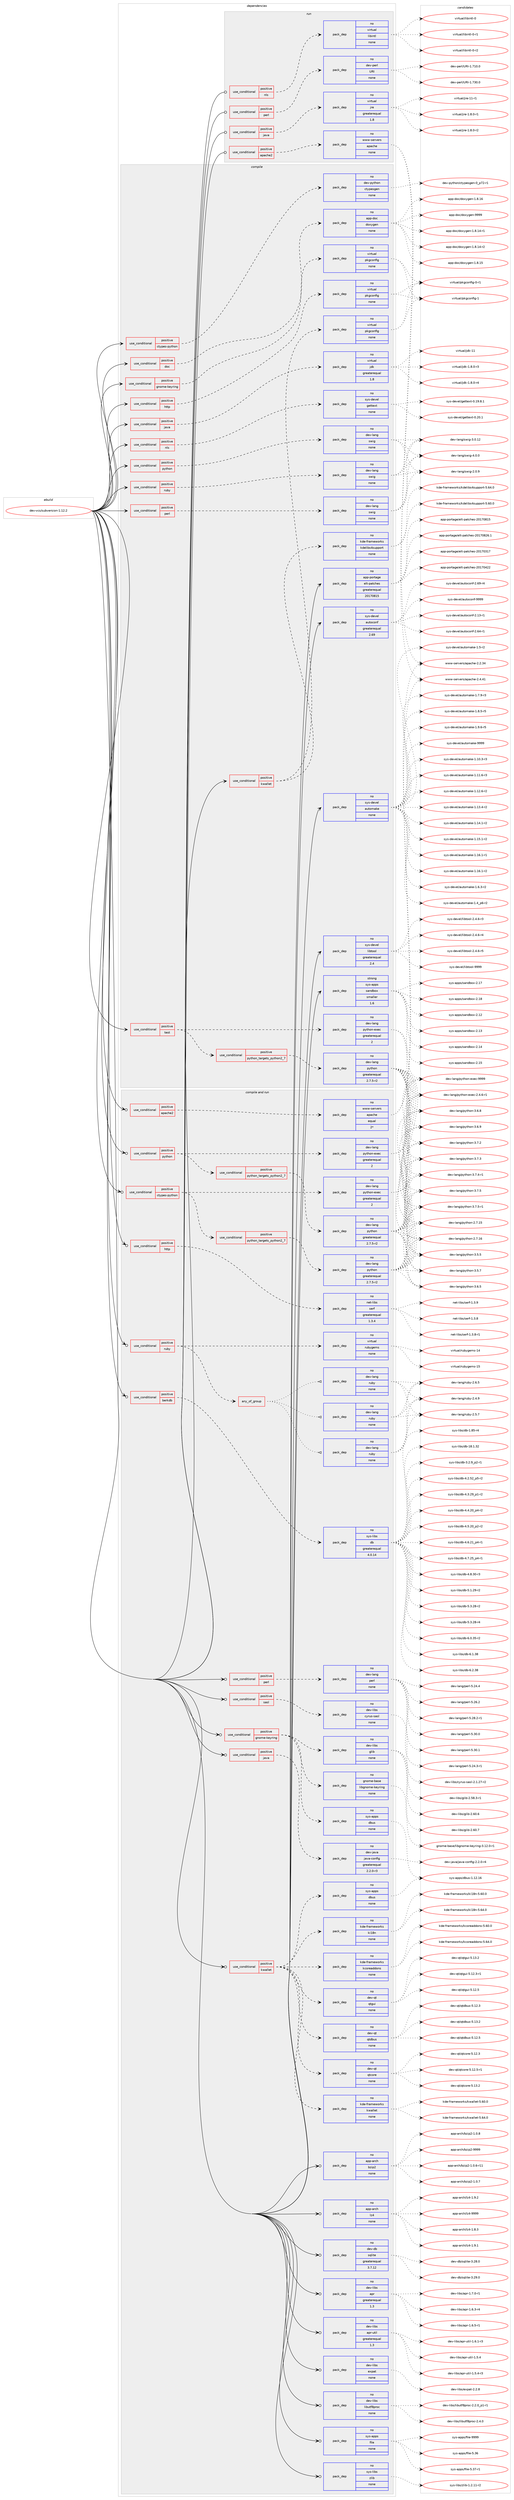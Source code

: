 digraph prolog {

# *************
# Graph options
# *************

newrank=true;
concentrate=true;
compound=true;
graph [rankdir=LR,fontname=Helvetica,fontsize=10,ranksep=1.5];#, ranksep=2.5, nodesep=0.2];
edge  [arrowhead=vee];
node  [fontname=Helvetica,fontsize=10];

# **********
# The ebuild
# **********

subgraph cluster_leftcol {
color=gray;
rank=same;
label=<<i>ebuild</i>>;
id [label="dev-vcs/subversion-1.12.2", color=red, width=4, href="../dev-vcs/subversion-1.12.2.svg"];
}

# ****************
# The dependencies
# ****************

subgraph cluster_midcol {
color=gray;
label=<<i>dependencies</i>>;
subgraph cluster_compile {
fillcolor="#eeeeee";
style=filled;
label=<<i>compile</i>>;
subgraph cond184000 {
dependency735210 [label=<<TABLE BORDER="0" CELLBORDER="1" CELLSPACING="0" CELLPADDING="4"><TR><TD ROWSPAN="3" CELLPADDING="10">use_conditional</TD></TR><TR><TD>positive</TD></TR><TR><TD>ctypes-python</TD></TR></TABLE>>, shape=none, color=red];
subgraph pack538977 {
dependency735211 [label=<<TABLE BORDER="0" CELLBORDER="1" CELLSPACING="0" CELLPADDING="4" WIDTH="220"><TR><TD ROWSPAN="6" CELLPADDING="30">pack_dep</TD></TR><TR><TD WIDTH="110">no</TD></TR><TR><TD>dev-python</TD></TR><TR><TD>ctypesgen</TD></TR><TR><TD>none</TD></TR><TR><TD></TD></TR></TABLE>>, shape=none, color=blue];
}
dependency735210:e -> dependency735211:w [weight=20,style="dashed",arrowhead="vee"];
}
id:e -> dependency735210:w [weight=20,style="solid",arrowhead="vee"];
subgraph cond184001 {
dependency735212 [label=<<TABLE BORDER="0" CELLBORDER="1" CELLSPACING="0" CELLPADDING="4"><TR><TD ROWSPAN="3" CELLPADDING="10">use_conditional</TD></TR><TR><TD>positive</TD></TR><TR><TD>doc</TD></TR></TABLE>>, shape=none, color=red];
subgraph pack538978 {
dependency735213 [label=<<TABLE BORDER="0" CELLBORDER="1" CELLSPACING="0" CELLPADDING="4" WIDTH="220"><TR><TD ROWSPAN="6" CELLPADDING="30">pack_dep</TD></TR><TR><TD WIDTH="110">no</TD></TR><TR><TD>app-doc</TD></TR><TR><TD>doxygen</TD></TR><TR><TD>none</TD></TR><TR><TD></TD></TR></TABLE>>, shape=none, color=blue];
}
dependency735212:e -> dependency735213:w [weight=20,style="dashed",arrowhead="vee"];
}
id:e -> dependency735212:w [weight=20,style="solid",arrowhead="vee"];
subgraph cond184002 {
dependency735214 [label=<<TABLE BORDER="0" CELLBORDER="1" CELLSPACING="0" CELLPADDING="4"><TR><TD ROWSPAN="3" CELLPADDING="10">use_conditional</TD></TR><TR><TD>positive</TD></TR><TR><TD>gnome-keyring</TD></TR></TABLE>>, shape=none, color=red];
subgraph pack538979 {
dependency735215 [label=<<TABLE BORDER="0" CELLBORDER="1" CELLSPACING="0" CELLPADDING="4" WIDTH="220"><TR><TD ROWSPAN="6" CELLPADDING="30">pack_dep</TD></TR><TR><TD WIDTH="110">no</TD></TR><TR><TD>virtual</TD></TR><TR><TD>pkgconfig</TD></TR><TR><TD>none</TD></TR><TR><TD></TD></TR></TABLE>>, shape=none, color=blue];
}
dependency735214:e -> dependency735215:w [weight=20,style="dashed",arrowhead="vee"];
}
id:e -> dependency735214:w [weight=20,style="solid",arrowhead="vee"];
subgraph cond184003 {
dependency735216 [label=<<TABLE BORDER="0" CELLBORDER="1" CELLSPACING="0" CELLPADDING="4"><TR><TD ROWSPAN="3" CELLPADDING="10">use_conditional</TD></TR><TR><TD>positive</TD></TR><TR><TD>http</TD></TR></TABLE>>, shape=none, color=red];
subgraph pack538980 {
dependency735217 [label=<<TABLE BORDER="0" CELLBORDER="1" CELLSPACING="0" CELLPADDING="4" WIDTH="220"><TR><TD ROWSPAN="6" CELLPADDING="30">pack_dep</TD></TR><TR><TD WIDTH="110">no</TD></TR><TR><TD>virtual</TD></TR><TR><TD>pkgconfig</TD></TR><TR><TD>none</TD></TR><TR><TD></TD></TR></TABLE>>, shape=none, color=blue];
}
dependency735216:e -> dependency735217:w [weight=20,style="dashed",arrowhead="vee"];
}
id:e -> dependency735216:w [weight=20,style="solid",arrowhead="vee"];
subgraph cond184004 {
dependency735218 [label=<<TABLE BORDER="0" CELLBORDER="1" CELLSPACING="0" CELLPADDING="4"><TR><TD ROWSPAN="3" CELLPADDING="10">use_conditional</TD></TR><TR><TD>positive</TD></TR><TR><TD>java</TD></TR></TABLE>>, shape=none, color=red];
subgraph pack538981 {
dependency735219 [label=<<TABLE BORDER="0" CELLBORDER="1" CELLSPACING="0" CELLPADDING="4" WIDTH="220"><TR><TD ROWSPAN="6" CELLPADDING="30">pack_dep</TD></TR><TR><TD WIDTH="110">no</TD></TR><TR><TD>virtual</TD></TR><TR><TD>jdk</TD></TR><TR><TD>greaterequal</TD></TR><TR><TD>1.8</TD></TR></TABLE>>, shape=none, color=blue];
}
dependency735218:e -> dependency735219:w [weight=20,style="dashed",arrowhead="vee"];
}
id:e -> dependency735218:w [weight=20,style="solid",arrowhead="vee"];
subgraph cond184005 {
dependency735220 [label=<<TABLE BORDER="0" CELLBORDER="1" CELLSPACING="0" CELLPADDING="4"><TR><TD ROWSPAN="3" CELLPADDING="10">use_conditional</TD></TR><TR><TD>positive</TD></TR><TR><TD>kwallet</TD></TR></TABLE>>, shape=none, color=red];
subgraph pack538982 {
dependency735221 [label=<<TABLE BORDER="0" CELLBORDER="1" CELLSPACING="0" CELLPADDING="4" WIDTH="220"><TR><TD ROWSPAN="6" CELLPADDING="30">pack_dep</TD></TR><TR><TD WIDTH="110">no</TD></TR><TR><TD>kde-frameworks</TD></TR><TR><TD>kdelibs4support</TD></TR><TR><TD>none</TD></TR><TR><TD></TD></TR></TABLE>>, shape=none, color=blue];
}
dependency735220:e -> dependency735221:w [weight=20,style="dashed",arrowhead="vee"];
subgraph pack538983 {
dependency735222 [label=<<TABLE BORDER="0" CELLBORDER="1" CELLSPACING="0" CELLPADDING="4" WIDTH="220"><TR><TD ROWSPAN="6" CELLPADDING="30">pack_dep</TD></TR><TR><TD WIDTH="110">no</TD></TR><TR><TD>virtual</TD></TR><TR><TD>pkgconfig</TD></TR><TR><TD>none</TD></TR><TR><TD></TD></TR></TABLE>>, shape=none, color=blue];
}
dependency735220:e -> dependency735222:w [weight=20,style="dashed",arrowhead="vee"];
}
id:e -> dependency735220:w [weight=20,style="solid",arrowhead="vee"];
subgraph cond184006 {
dependency735223 [label=<<TABLE BORDER="0" CELLBORDER="1" CELLSPACING="0" CELLPADDING="4"><TR><TD ROWSPAN="3" CELLPADDING="10">use_conditional</TD></TR><TR><TD>positive</TD></TR><TR><TD>nls</TD></TR></TABLE>>, shape=none, color=red];
subgraph pack538984 {
dependency735224 [label=<<TABLE BORDER="0" CELLBORDER="1" CELLSPACING="0" CELLPADDING="4" WIDTH="220"><TR><TD ROWSPAN="6" CELLPADDING="30">pack_dep</TD></TR><TR><TD WIDTH="110">no</TD></TR><TR><TD>sys-devel</TD></TR><TR><TD>gettext</TD></TR><TR><TD>none</TD></TR><TR><TD></TD></TR></TABLE>>, shape=none, color=blue];
}
dependency735223:e -> dependency735224:w [weight=20,style="dashed",arrowhead="vee"];
}
id:e -> dependency735223:w [weight=20,style="solid",arrowhead="vee"];
subgraph cond184007 {
dependency735225 [label=<<TABLE BORDER="0" CELLBORDER="1" CELLSPACING="0" CELLPADDING="4"><TR><TD ROWSPAN="3" CELLPADDING="10">use_conditional</TD></TR><TR><TD>positive</TD></TR><TR><TD>perl</TD></TR></TABLE>>, shape=none, color=red];
subgraph pack538985 {
dependency735226 [label=<<TABLE BORDER="0" CELLBORDER="1" CELLSPACING="0" CELLPADDING="4" WIDTH="220"><TR><TD ROWSPAN="6" CELLPADDING="30">pack_dep</TD></TR><TR><TD WIDTH="110">no</TD></TR><TR><TD>dev-lang</TD></TR><TR><TD>swig</TD></TR><TR><TD>none</TD></TR><TR><TD></TD></TR></TABLE>>, shape=none, color=blue];
}
dependency735225:e -> dependency735226:w [weight=20,style="dashed",arrowhead="vee"];
}
id:e -> dependency735225:w [weight=20,style="solid",arrowhead="vee"];
subgraph cond184008 {
dependency735227 [label=<<TABLE BORDER="0" CELLBORDER="1" CELLSPACING="0" CELLPADDING="4"><TR><TD ROWSPAN="3" CELLPADDING="10">use_conditional</TD></TR><TR><TD>positive</TD></TR><TR><TD>python</TD></TR></TABLE>>, shape=none, color=red];
subgraph pack538986 {
dependency735228 [label=<<TABLE BORDER="0" CELLBORDER="1" CELLSPACING="0" CELLPADDING="4" WIDTH="220"><TR><TD ROWSPAN="6" CELLPADDING="30">pack_dep</TD></TR><TR><TD WIDTH="110">no</TD></TR><TR><TD>dev-lang</TD></TR><TR><TD>swig</TD></TR><TR><TD>none</TD></TR><TR><TD></TD></TR></TABLE>>, shape=none, color=blue];
}
dependency735227:e -> dependency735228:w [weight=20,style="dashed",arrowhead="vee"];
}
id:e -> dependency735227:w [weight=20,style="solid",arrowhead="vee"];
subgraph cond184009 {
dependency735229 [label=<<TABLE BORDER="0" CELLBORDER="1" CELLSPACING="0" CELLPADDING="4"><TR><TD ROWSPAN="3" CELLPADDING="10">use_conditional</TD></TR><TR><TD>positive</TD></TR><TR><TD>ruby</TD></TR></TABLE>>, shape=none, color=red];
subgraph pack538987 {
dependency735230 [label=<<TABLE BORDER="0" CELLBORDER="1" CELLSPACING="0" CELLPADDING="4" WIDTH="220"><TR><TD ROWSPAN="6" CELLPADDING="30">pack_dep</TD></TR><TR><TD WIDTH="110">no</TD></TR><TR><TD>dev-lang</TD></TR><TR><TD>swig</TD></TR><TR><TD>none</TD></TR><TR><TD></TD></TR></TABLE>>, shape=none, color=blue];
}
dependency735229:e -> dependency735230:w [weight=20,style="dashed",arrowhead="vee"];
}
id:e -> dependency735229:w [weight=20,style="solid",arrowhead="vee"];
subgraph cond184010 {
dependency735231 [label=<<TABLE BORDER="0" CELLBORDER="1" CELLSPACING="0" CELLPADDING="4"><TR><TD ROWSPAN="3" CELLPADDING="10">use_conditional</TD></TR><TR><TD>positive</TD></TR><TR><TD>test</TD></TR></TABLE>>, shape=none, color=red];
subgraph cond184011 {
dependency735232 [label=<<TABLE BORDER="0" CELLBORDER="1" CELLSPACING="0" CELLPADDING="4"><TR><TD ROWSPAN="3" CELLPADDING="10">use_conditional</TD></TR><TR><TD>positive</TD></TR><TR><TD>python_targets_python2_7</TD></TR></TABLE>>, shape=none, color=red];
subgraph pack538988 {
dependency735233 [label=<<TABLE BORDER="0" CELLBORDER="1" CELLSPACING="0" CELLPADDING="4" WIDTH="220"><TR><TD ROWSPAN="6" CELLPADDING="30">pack_dep</TD></TR><TR><TD WIDTH="110">no</TD></TR><TR><TD>dev-lang</TD></TR><TR><TD>python</TD></TR><TR><TD>greaterequal</TD></TR><TR><TD>2.7.5-r2</TD></TR></TABLE>>, shape=none, color=blue];
}
dependency735232:e -> dependency735233:w [weight=20,style="dashed",arrowhead="vee"];
}
dependency735231:e -> dependency735232:w [weight=20,style="dashed",arrowhead="vee"];
subgraph pack538989 {
dependency735234 [label=<<TABLE BORDER="0" CELLBORDER="1" CELLSPACING="0" CELLPADDING="4" WIDTH="220"><TR><TD ROWSPAN="6" CELLPADDING="30">pack_dep</TD></TR><TR><TD WIDTH="110">no</TD></TR><TR><TD>dev-lang</TD></TR><TR><TD>python-exec</TD></TR><TR><TD>greaterequal</TD></TR><TR><TD>2</TD></TR></TABLE>>, shape=none, color=blue];
}
dependency735231:e -> dependency735234:w [weight=20,style="dashed",arrowhead="vee"];
}
id:e -> dependency735231:w [weight=20,style="solid",arrowhead="vee"];
subgraph pack538990 {
dependency735235 [label=<<TABLE BORDER="0" CELLBORDER="1" CELLSPACING="0" CELLPADDING="4" WIDTH="220"><TR><TD ROWSPAN="6" CELLPADDING="30">pack_dep</TD></TR><TR><TD WIDTH="110">no</TD></TR><TR><TD>app-portage</TD></TR><TR><TD>elt-patches</TD></TR><TR><TD>greaterequal</TD></TR><TR><TD>20170815</TD></TR></TABLE>>, shape=none, color=blue];
}
id:e -> dependency735235:w [weight=20,style="solid",arrowhead="vee"];
subgraph pack538991 {
dependency735236 [label=<<TABLE BORDER="0" CELLBORDER="1" CELLSPACING="0" CELLPADDING="4" WIDTH="220"><TR><TD ROWSPAN="6" CELLPADDING="30">pack_dep</TD></TR><TR><TD WIDTH="110">no</TD></TR><TR><TD>sys-devel</TD></TR><TR><TD>autoconf</TD></TR><TR><TD>greaterequal</TD></TR><TR><TD>2.69</TD></TR></TABLE>>, shape=none, color=blue];
}
id:e -> dependency735236:w [weight=20,style="solid",arrowhead="vee"];
subgraph pack538992 {
dependency735237 [label=<<TABLE BORDER="0" CELLBORDER="1" CELLSPACING="0" CELLPADDING="4" WIDTH="220"><TR><TD ROWSPAN="6" CELLPADDING="30">pack_dep</TD></TR><TR><TD WIDTH="110">no</TD></TR><TR><TD>sys-devel</TD></TR><TR><TD>automake</TD></TR><TR><TD>none</TD></TR><TR><TD></TD></TR></TABLE>>, shape=none, color=blue];
}
id:e -> dependency735237:w [weight=20,style="solid",arrowhead="vee"];
subgraph pack538993 {
dependency735238 [label=<<TABLE BORDER="0" CELLBORDER="1" CELLSPACING="0" CELLPADDING="4" WIDTH="220"><TR><TD ROWSPAN="6" CELLPADDING="30">pack_dep</TD></TR><TR><TD WIDTH="110">no</TD></TR><TR><TD>sys-devel</TD></TR><TR><TD>libtool</TD></TR><TR><TD>greaterequal</TD></TR><TR><TD>2.4</TD></TR></TABLE>>, shape=none, color=blue];
}
id:e -> dependency735238:w [weight=20,style="solid",arrowhead="vee"];
subgraph pack538994 {
dependency735239 [label=<<TABLE BORDER="0" CELLBORDER="1" CELLSPACING="0" CELLPADDING="4" WIDTH="220"><TR><TD ROWSPAN="6" CELLPADDING="30">pack_dep</TD></TR><TR><TD WIDTH="110">strong</TD></TR><TR><TD>sys-apps</TD></TR><TR><TD>sandbox</TD></TR><TR><TD>smaller</TD></TR><TR><TD>1.6</TD></TR></TABLE>>, shape=none, color=blue];
}
id:e -> dependency735239:w [weight=20,style="solid",arrowhead="vee"];
}
subgraph cluster_compileandrun {
fillcolor="#eeeeee";
style=filled;
label=<<i>compile and run</i>>;
subgraph cond184012 {
dependency735240 [label=<<TABLE BORDER="0" CELLBORDER="1" CELLSPACING="0" CELLPADDING="4"><TR><TD ROWSPAN="3" CELLPADDING="10">use_conditional</TD></TR><TR><TD>positive</TD></TR><TR><TD>apache2</TD></TR></TABLE>>, shape=none, color=red];
subgraph pack538995 {
dependency735241 [label=<<TABLE BORDER="0" CELLBORDER="1" CELLSPACING="0" CELLPADDING="4" WIDTH="220"><TR><TD ROWSPAN="6" CELLPADDING="30">pack_dep</TD></TR><TR><TD WIDTH="110">no</TD></TR><TR><TD>www-servers</TD></TR><TR><TD>apache</TD></TR><TR><TD>equal</TD></TR><TR><TD>2*</TD></TR></TABLE>>, shape=none, color=blue];
}
dependency735240:e -> dependency735241:w [weight=20,style="dashed",arrowhead="vee"];
}
id:e -> dependency735240:w [weight=20,style="solid",arrowhead="odotvee"];
subgraph cond184013 {
dependency735242 [label=<<TABLE BORDER="0" CELLBORDER="1" CELLSPACING="0" CELLPADDING="4"><TR><TD ROWSPAN="3" CELLPADDING="10">use_conditional</TD></TR><TR><TD>positive</TD></TR><TR><TD>berkdb</TD></TR></TABLE>>, shape=none, color=red];
subgraph pack538996 {
dependency735243 [label=<<TABLE BORDER="0" CELLBORDER="1" CELLSPACING="0" CELLPADDING="4" WIDTH="220"><TR><TD ROWSPAN="6" CELLPADDING="30">pack_dep</TD></TR><TR><TD WIDTH="110">no</TD></TR><TR><TD>sys-libs</TD></TR><TR><TD>db</TD></TR><TR><TD>greaterequal</TD></TR><TR><TD>4.0.14</TD></TR></TABLE>>, shape=none, color=blue];
}
dependency735242:e -> dependency735243:w [weight=20,style="dashed",arrowhead="vee"];
}
id:e -> dependency735242:w [weight=20,style="solid",arrowhead="odotvee"];
subgraph cond184014 {
dependency735244 [label=<<TABLE BORDER="0" CELLBORDER="1" CELLSPACING="0" CELLPADDING="4"><TR><TD ROWSPAN="3" CELLPADDING="10">use_conditional</TD></TR><TR><TD>positive</TD></TR><TR><TD>ctypes-python</TD></TR></TABLE>>, shape=none, color=red];
subgraph cond184015 {
dependency735245 [label=<<TABLE BORDER="0" CELLBORDER="1" CELLSPACING="0" CELLPADDING="4"><TR><TD ROWSPAN="3" CELLPADDING="10">use_conditional</TD></TR><TR><TD>positive</TD></TR><TR><TD>python_targets_python2_7</TD></TR></TABLE>>, shape=none, color=red];
subgraph pack538997 {
dependency735246 [label=<<TABLE BORDER="0" CELLBORDER="1" CELLSPACING="0" CELLPADDING="4" WIDTH="220"><TR><TD ROWSPAN="6" CELLPADDING="30">pack_dep</TD></TR><TR><TD WIDTH="110">no</TD></TR><TR><TD>dev-lang</TD></TR><TR><TD>python</TD></TR><TR><TD>greaterequal</TD></TR><TR><TD>2.7.5-r2</TD></TR></TABLE>>, shape=none, color=blue];
}
dependency735245:e -> dependency735246:w [weight=20,style="dashed",arrowhead="vee"];
}
dependency735244:e -> dependency735245:w [weight=20,style="dashed",arrowhead="vee"];
subgraph pack538998 {
dependency735247 [label=<<TABLE BORDER="0" CELLBORDER="1" CELLSPACING="0" CELLPADDING="4" WIDTH="220"><TR><TD ROWSPAN="6" CELLPADDING="30">pack_dep</TD></TR><TR><TD WIDTH="110">no</TD></TR><TR><TD>dev-lang</TD></TR><TR><TD>python-exec</TD></TR><TR><TD>greaterequal</TD></TR><TR><TD>2</TD></TR></TABLE>>, shape=none, color=blue];
}
dependency735244:e -> dependency735247:w [weight=20,style="dashed",arrowhead="vee"];
}
id:e -> dependency735244:w [weight=20,style="solid",arrowhead="odotvee"];
subgraph cond184016 {
dependency735248 [label=<<TABLE BORDER="0" CELLBORDER="1" CELLSPACING="0" CELLPADDING="4"><TR><TD ROWSPAN="3" CELLPADDING="10">use_conditional</TD></TR><TR><TD>positive</TD></TR><TR><TD>gnome-keyring</TD></TR></TABLE>>, shape=none, color=red];
subgraph pack538999 {
dependency735249 [label=<<TABLE BORDER="0" CELLBORDER="1" CELLSPACING="0" CELLPADDING="4" WIDTH="220"><TR><TD ROWSPAN="6" CELLPADDING="30">pack_dep</TD></TR><TR><TD WIDTH="110">no</TD></TR><TR><TD>dev-libs</TD></TR><TR><TD>glib</TD></TR><TR><TD>none</TD></TR><TR><TD></TD></TR></TABLE>>, shape=none, color=blue];
}
dependency735248:e -> dependency735249:w [weight=20,style="dashed",arrowhead="vee"];
subgraph pack539000 {
dependency735250 [label=<<TABLE BORDER="0" CELLBORDER="1" CELLSPACING="0" CELLPADDING="4" WIDTH="220"><TR><TD ROWSPAN="6" CELLPADDING="30">pack_dep</TD></TR><TR><TD WIDTH="110">no</TD></TR><TR><TD>gnome-base</TD></TR><TR><TD>libgnome-keyring</TD></TR><TR><TD>none</TD></TR><TR><TD></TD></TR></TABLE>>, shape=none, color=blue];
}
dependency735248:e -> dependency735250:w [weight=20,style="dashed",arrowhead="vee"];
subgraph pack539001 {
dependency735251 [label=<<TABLE BORDER="0" CELLBORDER="1" CELLSPACING="0" CELLPADDING="4" WIDTH="220"><TR><TD ROWSPAN="6" CELLPADDING="30">pack_dep</TD></TR><TR><TD WIDTH="110">no</TD></TR><TR><TD>sys-apps</TD></TR><TR><TD>dbus</TD></TR><TR><TD>none</TD></TR><TR><TD></TD></TR></TABLE>>, shape=none, color=blue];
}
dependency735248:e -> dependency735251:w [weight=20,style="dashed",arrowhead="vee"];
}
id:e -> dependency735248:w [weight=20,style="solid",arrowhead="odotvee"];
subgraph cond184017 {
dependency735252 [label=<<TABLE BORDER="0" CELLBORDER="1" CELLSPACING="0" CELLPADDING="4"><TR><TD ROWSPAN="3" CELLPADDING="10">use_conditional</TD></TR><TR><TD>positive</TD></TR><TR><TD>http</TD></TR></TABLE>>, shape=none, color=red];
subgraph pack539002 {
dependency735253 [label=<<TABLE BORDER="0" CELLBORDER="1" CELLSPACING="0" CELLPADDING="4" WIDTH="220"><TR><TD ROWSPAN="6" CELLPADDING="30">pack_dep</TD></TR><TR><TD WIDTH="110">no</TD></TR><TR><TD>net-libs</TD></TR><TR><TD>serf</TD></TR><TR><TD>greaterequal</TD></TR><TR><TD>1.3.4</TD></TR></TABLE>>, shape=none, color=blue];
}
dependency735252:e -> dependency735253:w [weight=20,style="dashed",arrowhead="vee"];
}
id:e -> dependency735252:w [weight=20,style="solid",arrowhead="odotvee"];
subgraph cond184018 {
dependency735254 [label=<<TABLE BORDER="0" CELLBORDER="1" CELLSPACING="0" CELLPADDING="4"><TR><TD ROWSPAN="3" CELLPADDING="10">use_conditional</TD></TR><TR><TD>positive</TD></TR><TR><TD>java</TD></TR></TABLE>>, shape=none, color=red];
subgraph pack539003 {
dependency735255 [label=<<TABLE BORDER="0" CELLBORDER="1" CELLSPACING="0" CELLPADDING="4" WIDTH="220"><TR><TD ROWSPAN="6" CELLPADDING="30">pack_dep</TD></TR><TR><TD WIDTH="110">no</TD></TR><TR><TD>dev-java</TD></TR><TR><TD>java-config</TD></TR><TR><TD>greaterequal</TD></TR><TR><TD>2.2.0-r3</TD></TR></TABLE>>, shape=none, color=blue];
}
dependency735254:e -> dependency735255:w [weight=20,style="dashed",arrowhead="vee"];
}
id:e -> dependency735254:w [weight=20,style="solid",arrowhead="odotvee"];
subgraph cond184019 {
dependency735256 [label=<<TABLE BORDER="0" CELLBORDER="1" CELLSPACING="0" CELLPADDING="4"><TR><TD ROWSPAN="3" CELLPADDING="10">use_conditional</TD></TR><TR><TD>positive</TD></TR><TR><TD>kwallet</TD></TR></TABLE>>, shape=none, color=red];
subgraph pack539004 {
dependency735257 [label=<<TABLE BORDER="0" CELLBORDER="1" CELLSPACING="0" CELLPADDING="4" WIDTH="220"><TR><TD ROWSPAN="6" CELLPADDING="30">pack_dep</TD></TR><TR><TD WIDTH="110">no</TD></TR><TR><TD>dev-qt</TD></TR><TR><TD>qtcore</TD></TR><TR><TD>none</TD></TR><TR><TD></TD></TR></TABLE>>, shape=none, color=blue];
}
dependency735256:e -> dependency735257:w [weight=20,style="dashed",arrowhead="vee"];
subgraph pack539005 {
dependency735258 [label=<<TABLE BORDER="0" CELLBORDER="1" CELLSPACING="0" CELLPADDING="4" WIDTH="220"><TR><TD ROWSPAN="6" CELLPADDING="30">pack_dep</TD></TR><TR><TD WIDTH="110">no</TD></TR><TR><TD>dev-qt</TD></TR><TR><TD>qtdbus</TD></TR><TR><TD>none</TD></TR><TR><TD></TD></TR></TABLE>>, shape=none, color=blue];
}
dependency735256:e -> dependency735258:w [weight=20,style="dashed",arrowhead="vee"];
subgraph pack539006 {
dependency735259 [label=<<TABLE BORDER="0" CELLBORDER="1" CELLSPACING="0" CELLPADDING="4" WIDTH="220"><TR><TD ROWSPAN="6" CELLPADDING="30">pack_dep</TD></TR><TR><TD WIDTH="110">no</TD></TR><TR><TD>dev-qt</TD></TR><TR><TD>qtgui</TD></TR><TR><TD>none</TD></TR><TR><TD></TD></TR></TABLE>>, shape=none, color=blue];
}
dependency735256:e -> dependency735259:w [weight=20,style="dashed",arrowhead="vee"];
subgraph pack539007 {
dependency735260 [label=<<TABLE BORDER="0" CELLBORDER="1" CELLSPACING="0" CELLPADDING="4" WIDTH="220"><TR><TD ROWSPAN="6" CELLPADDING="30">pack_dep</TD></TR><TR><TD WIDTH="110">no</TD></TR><TR><TD>kde-frameworks</TD></TR><TR><TD>kcoreaddons</TD></TR><TR><TD>none</TD></TR><TR><TD></TD></TR></TABLE>>, shape=none, color=blue];
}
dependency735256:e -> dependency735260:w [weight=20,style="dashed",arrowhead="vee"];
subgraph pack539008 {
dependency735261 [label=<<TABLE BORDER="0" CELLBORDER="1" CELLSPACING="0" CELLPADDING="4" WIDTH="220"><TR><TD ROWSPAN="6" CELLPADDING="30">pack_dep</TD></TR><TR><TD WIDTH="110">no</TD></TR><TR><TD>kde-frameworks</TD></TR><TR><TD>ki18n</TD></TR><TR><TD>none</TD></TR><TR><TD></TD></TR></TABLE>>, shape=none, color=blue];
}
dependency735256:e -> dependency735261:w [weight=20,style="dashed",arrowhead="vee"];
subgraph pack539009 {
dependency735262 [label=<<TABLE BORDER="0" CELLBORDER="1" CELLSPACING="0" CELLPADDING="4" WIDTH="220"><TR><TD ROWSPAN="6" CELLPADDING="30">pack_dep</TD></TR><TR><TD WIDTH="110">no</TD></TR><TR><TD>kde-frameworks</TD></TR><TR><TD>kwallet</TD></TR><TR><TD>none</TD></TR><TR><TD></TD></TR></TABLE>>, shape=none, color=blue];
}
dependency735256:e -> dependency735262:w [weight=20,style="dashed",arrowhead="vee"];
subgraph pack539010 {
dependency735263 [label=<<TABLE BORDER="0" CELLBORDER="1" CELLSPACING="0" CELLPADDING="4" WIDTH="220"><TR><TD ROWSPAN="6" CELLPADDING="30">pack_dep</TD></TR><TR><TD WIDTH="110">no</TD></TR><TR><TD>sys-apps</TD></TR><TR><TD>dbus</TD></TR><TR><TD>none</TD></TR><TR><TD></TD></TR></TABLE>>, shape=none, color=blue];
}
dependency735256:e -> dependency735263:w [weight=20,style="dashed",arrowhead="vee"];
}
id:e -> dependency735256:w [weight=20,style="solid",arrowhead="odotvee"];
subgraph cond184020 {
dependency735264 [label=<<TABLE BORDER="0" CELLBORDER="1" CELLSPACING="0" CELLPADDING="4"><TR><TD ROWSPAN="3" CELLPADDING="10">use_conditional</TD></TR><TR><TD>positive</TD></TR><TR><TD>perl</TD></TR></TABLE>>, shape=none, color=red];
subgraph pack539011 {
dependency735265 [label=<<TABLE BORDER="0" CELLBORDER="1" CELLSPACING="0" CELLPADDING="4" WIDTH="220"><TR><TD ROWSPAN="6" CELLPADDING="30">pack_dep</TD></TR><TR><TD WIDTH="110">no</TD></TR><TR><TD>dev-lang</TD></TR><TR><TD>perl</TD></TR><TR><TD>none</TD></TR><TR><TD></TD></TR></TABLE>>, shape=none, color=blue];
}
dependency735264:e -> dependency735265:w [weight=20,style="dashed",arrowhead="vee"];
}
id:e -> dependency735264:w [weight=20,style="solid",arrowhead="odotvee"];
subgraph cond184021 {
dependency735266 [label=<<TABLE BORDER="0" CELLBORDER="1" CELLSPACING="0" CELLPADDING="4"><TR><TD ROWSPAN="3" CELLPADDING="10">use_conditional</TD></TR><TR><TD>positive</TD></TR><TR><TD>python</TD></TR></TABLE>>, shape=none, color=red];
subgraph cond184022 {
dependency735267 [label=<<TABLE BORDER="0" CELLBORDER="1" CELLSPACING="0" CELLPADDING="4"><TR><TD ROWSPAN="3" CELLPADDING="10">use_conditional</TD></TR><TR><TD>positive</TD></TR><TR><TD>python_targets_python2_7</TD></TR></TABLE>>, shape=none, color=red];
subgraph pack539012 {
dependency735268 [label=<<TABLE BORDER="0" CELLBORDER="1" CELLSPACING="0" CELLPADDING="4" WIDTH="220"><TR><TD ROWSPAN="6" CELLPADDING="30">pack_dep</TD></TR><TR><TD WIDTH="110">no</TD></TR><TR><TD>dev-lang</TD></TR><TR><TD>python</TD></TR><TR><TD>greaterequal</TD></TR><TR><TD>2.7.5-r2</TD></TR></TABLE>>, shape=none, color=blue];
}
dependency735267:e -> dependency735268:w [weight=20,style="dashed",arrowhead="vee"];
}
dependency735266:e -> dependency735267:w [weight=20,style="dashed",arrowhead="vee"];
subgraph pack539013 {
dependency735269 [label=<<TABLE BORDER="0" CELLBORDER="1" CELLSPACING="0" CELLPADDING="4" WIDTH="220"><TR><TD ROWSPAN="6" CELLPADDING="30">pack_dep</TD></TR><TR><TD WIDTH="110">no</TD></TR><TR><TD>dev-lang</TD></TR><TR><TD>python-exec</TD></TR><TR><TD>greaterequal</TD></TR><TR><TD>2</TD></TR></TABLE>>, shape=none, color=blue];
}
dependency735266:e -> dependency735269:w [weight=20,style="dashed",arrowhead="vee"];
}
id:e -> dependency735266:w [weight=20,style="solid",arrowhead="odotvee"];
subgraph cond184023 {
dependency735270 [label=<<TABLE BORDER="0" CELLBORDER="1" CELLSPACING="0" CELLPADDING="4"><TR><TD ROWSPAN="3" CELLPADDING="10">use_conditional</TD></TR><TR><TD>positive</TD></TR><TR><TD>ruby</TD></TR></TABLE>>, shape=none, color=red];
subgraph any11854 {
dependency735271 [label=<<TABLE BORDER="0" CELLBORDER="1" CELLSPACING="0" CELLPADDING="4"><TR><TD CELLPADDING="10">any_of_group</TD></TR></TABLE>>, shape=none, color=red];subgraph pack539014 {
dependency735272 [label=<<TABLE BORDER="0" CELLBORDER="1" CELLSPACING="0" CELLPADDING="4" WIDTH="220"><TR><TD ROWSPAN="6" CELLPADDING="30">pack_dep</TD></TR><TR><TD WIDTH="110">no</TD></TR><TR><TD>dev-lang</TD></TR><TR><TD>ruby</TD></TR><TR><TD>none</TD></TR><TR><TD></TD></TR></TABLE>>, shape=none, color=blue];
}
dependency735271:e -> dependency735272:w [weight=20,style="dotted",arrowhead="oinv"];
subgraph pack539015 {
dependency735273 [label=<<TABLE BORDER="0" CELLBORDER="1" CELLSPACING="0" CELLPADDING="4" WIDTH="220"><TR><TD ROWSPAN="6" CELLPADDING="30">pack_dep</TD></TR><TR><TD WIDTH="110">no</TD></TR><TR><TD>dev-lang</TD></TR><TR><TD>ruby</TD></TR><TR><TD>none</TD></TR><TR><TD></TD></TR></TABLE>>, shape=none, color=blue];
}
dependency735271:e -> dependency735273:w [weight=20,style="dotted",arrowhead="oinv"];
subgraph pack539016 {
dependency735274 [label=<<TABLE BORDER="0" CELLBORDER="1" CELLSPACING="0" CELLPADDING="4" WIDTH="220"><TR><TD ROWSPAN="6" CELLPADDING="30">pack_dep</TD></TR><TR><TD WIDTH="110">no</TD></TR><TR><TD>dev-lang</TD></TR><TR><TD>ruby</TD></TR><TR><TD>none</TD></TR><TR><TD></TD></TR></TABLE>>, shape=none, color=blue];
}
dependency735271:e -> dependency735274:w [weight=20,style="dotted",arrowhead="oinv"];
}
dependency735270:e -> dependency735271:w [weight=20,style="dashed",arrowhead="vee"];
subgraph pack539017 {
dependency735275 [label=<<TABLE BORDER="0" CELLBORDER="1" CELLSPACING="0" CELLPADDING="4" WIDTH="220"><TR><TD ROWSPAN="6" CELLPADDING="30">pack_dep</TD></TR><TR><TD WIDTH="110">no</TD></TR><TR><TD>virtual</TD></TR><TR><TD>rubygems</TD></TR><TR><TD>none</TD></TR><TR><TD></TD></TR></TABLE>>, shape=none, color=blue];
}
dependency735270:e -> dependency735275:w [weight=20,style="dashed",arrowhead="vee"];
}
id:e -> dependency735270:w [weight=20,style="solid",arrowhead="odotvee"];
subgraph cond184024 {
dependency735276 [label=<<TABLE BORDER="0" CELLBORDER="1" CELLSPACING="0" CELLPADDING="4"><TR><TD ROWSPAN="3" CELLPADDING="10">use_conditional</TD></TR><TR><TD>positive</TD></TR><TR><TD>sasl</TD></TR></TABLE>>, shape=none, color=red];
subgraph pack539018 {
dependency735277 [label=<<TABLE BORDER="0" CELLBORDER="1" CELLSPACING="0" CELLPADDING="4" WIDTH="220"><TR><TD ROWSPAN="6" CELLPADDING="30">pack_dep</TD></TR><TR><TD WIDTH="110">no</TD></TR><TR><TD>dev-libs</TD></TR><TR><TD>cyrus-sasl</TD></TR><TR><TD>none</TD></TR><TR><TD></TD></TR></TABLE>>, shape=none, color=blue];
}
dependency735276:e -> dependency735277:w [weight=20,style="dashed",arrowhead="vee"];
}
id:e -> dependency735276:w [weight=20,style="solid",arrowhead="odotvee"];
subgraph pack539019 {
dependency735278 [label=<<TABLE BORDER="0" CELLBORDER="1" CELLSPACING="0" CELLPADDING="4" WIDTH="220"><TR><TD ROWSPAN="6" CELLPADDING="30">pack_dep</TD></TR><TR><TD WIDTH="110">no</TD></TR><TR><TD>app-arch</TD></TR><TR><TD>bzip2</TD></TR><TR><TD>none</TD></TR><TR><TD></TD></TR></TABLE>>, shape=none, color=blue];
}
id:e -> dependency735278:w [weight=20,style="solid",arrowhead="odotvee"];
subgraph pack539020 {
dependency735279 [label=<<TABLE BORDER="0" CELLBORDER="1" CELLSPACING="0" CELLPADDING="4" WIDTH="220"><TR><TD ROWSPAN="6" CELLPADDING="30">pack_dep</TD></TR><TR><TD WIDTH="110">no</TD></TR><TR><TD>app-arch</TD></TR><TR><TD>lz4</TD></TR><TR><TD>none</TD></TR><TR><TD></TD></TR></TABLE>>, shape=none, color=blue];
}
id:e -> dependency735279:w [weight=20,style="solid",arrowhead="odotvee"];
subgraph pack539021 {
dependency735280 [label=<<TABLE BORDER="0" CELLBORDER="1" CELLSPACING="0" CELLPADDING="4" WIDTH="220"><TR><TD ROWSPAN="6" CELLPADDING="30">pack_dep</TD></TR><TR><TD WIDTH="110">no</TD></TR><TR><TD>dev-db</TD></TR><TR><TD>sqlite</TD></TR><TR><TD>greaterequal</TD></TR><TR><TD>3.7.12</TD></TR></TABLE>>, shape=none, color=blue];
}
id:e -> dependency735280:w [weight=20,style="solid",arrowhead="odotvee"];
subgraph pack539022 {
dependency735281 [label=<<TABLE BORDER="0" CELLBORDER="1" CELLSPACING="0" CELLPADDING="4" WIDTH="220"><TR><TD ROWSPAN="6" CELLPADDING="30">pack_dep</TD></TR><TR><TD WIDTH="110">no</TD></TR><TR><TD>dev-libs</TD></TR><TR><TD>apr</TD></TR><TR><TD>greaterequal</TD></TR><TR><TD>1.3</TD></TR></TABLE>>, shape=none, color=blue];
}
id:e -> dependency735281:w [weight=20,style="solid",arrowhead="odotvee"];
subgraph pack539023 {
dependency735282 [label=<<TABLE BORDER="0" CELLBORDER="1" CELLSPACING="0" CELLPADDING="4" WIDTH="220"><TR><TD ROWSPAN="6" CELLPADDING="30">pack_dep</TD></TR><TR><TD WIDTH="110">no</TD></TR><TR><TD>dev-libs</TD></TR><TR><TD>apr-util</TD></TR><TR><TD>greaterequal</TD></TR><TR><TD>1.3</TD></TR></TABLE>>, shape=none, color=blue];
}
id:e -> dependency735282:w [weight=20,style="solid",arrowhead="odotvee"];
subgraph pack539024 {
dependency735283 [label=<<TABLE BORDER="0" CELLBORDER="1" CELLSPACING="0" CELLPADDING="4" WIDTH="220"><TR><TD ROWSPAN="6" CELLPADDING="30">pack_dep</TD></TR><TR><TD WIDTH="110">no</TD></TR><TR><TD>dev-libs</TD></TR><TR><TD>expat</TD></TR><TR><TD>none</TD></TR><TR><TD></TD></TR></TABLE>>, shape=none, color=blue];
}
id:e -> dependency735283:w [weight=20,style="solid",arrowhead="odotvee"];
subgraph pack539025 {
dependency735284 [label=<<TABLE BORDER="0" CELLBORDER="1" CELLSPACING="0" CELLPADDING="4" WIDTH="220"><TR><TD ROWSPAN="6" CELLPADDING="30">pack_dep</TD></TR><TR><TD WIDTH="110">no</TD></TR><TR><TD>dev-libs</TD></TR><TR><TD>libutf8proc</TD></TR><TR><TD>none</TD></TR><TR><TD></TD></TR></TABLE>>, shape=none, color=blue];
}
id:e -> dependency735284:w [weight=20,style="solid",arrowhead="odotvee"];
subgraph pack539026 {
dependency735285 [label=<<TABLE BORDER="0" CELLBORDER="1" CELLSPACING="0" CELLPADDING="4" WIDTH="220"><TR><TD ROWSPAN="6" CELLPADDING="30">pack_dep</TD></TR><TR><TD WIDTH="110">no</TD></TR><TR><TD>sys-apps</TD></TR><TR><TD>file</TD></TR><TR><TD>none</TD></TR><TR><TD></TD></TR></TABLE>>, shape=none, color=blue];
}
id:e -> dependency735285:w [weight=20,style="solid",arrowhead="odotvee"];
subgraph pack539027 {
dependency735286 [label=<<TABLE BORDER="0" CELLBORDER="1" CELLSPACING="0" CELLPADDING="4" WIDTH="220"><TR><TD ROWSPAN="6" CELLPADDING="30">pack_dep</TD></TR><TR><TD WIDTH="110">no</TD></TR><TR><TD>sys-libs</TD></TR><TR><TD>zlib</TD></TR><TR><TD>none</TD></TR><TR><TD></TD></TR></TABLE>>, shape=none, color=blue];
}
id:e -> dependency735286:w [weight=20,style="solid",arrowhead="odotvee"];
}
subgraph cluster_run {
fillcolor="#eeeeee";
style=filled;
label=<<i>run</i>>;
subgraph cond184025 {
dependency735287 [label=<<TABLE BORDER="0" CELLBORDER="1" CELLSPACING="0" CELLPADDING="4"><TR><TD ROWSPAN="3" CELLPADDING="10">use_conditional</TD></TR><TR><TD>positive</TD></TR><TR><TD>apache2</TD></TR></TABLE>>, shape=none, color=red];
subgraph pack539028 {
dependency735288 [label=<<TABLE BORDER="0" CELLBORDER="1" CELLSPACING="0" CELLPADDING="4" WIDTH="220"><TR><TD ROWSPAN="6" CELLPADDING="30">pack_dep</TD></TR><TR><TD WIDTH="110">no</TD></TR><TR><TD>www-servers</TD></TR><TR><TD>apache</TD></TR><TR><TD>none</TD></TR><TR><TD></TD></TR></TABLE>>, shape=none, color=blue];
}
dependency735287:e -> dependency735288:w [weight=20,style="dashed",arrowhead="vee"];
}
id:e -> dependency735287:w [weight=20,style="solid",arrowhead="odot"];
subgraph cond184026 {
dependency735289 [label=<<TABLE BORDER="0" CELLBORDER="1" CELLSPACING="0" CELLPADDING="4"><TR><TD ROWSPAN="3" CELLPADDING="10">use_conditional</TD></TR><TR><TD>positive</TD></TR><TR><TD>java</TD></TR></TABLE>>, shape=none, color=red];
subgraph pack539029 {
dependency735290 [label=<<TABLE BORDER="0" CELLBORDER="1" CELLSPACING="0" CELLPADDING="4" WIDTH="220"><TR><TD ROWSPAN="6" CELLPADDING="30">pack_dep</TD></TR><TR><TD WIDTH="110">no</TD></TR><TR><TD>virtual</TD></TR><TR><TD>jre</TD></TR><TR><TD>greaterequal</TD></TR><TR><TD>1.8</TD></TR></TABLE>>, shape=none, color=blue];
}
dependency735289:e -> dependency735290:w [weight=20,style="dashed",arrowhead="vee"];
}
id:e -> dependency735289:w [weight=20,style="solid",arrowhead="odot"];
subgraph cond184027 {
dependency735291 [label=<<TABLE BORDER="0" CELLBORDER="1" CELLSPACING="0" CELLPADDING="4"><TR><TD ROWSPAN="3" CELLPADDING="10">use_conditional</TD></TR><TR><TD>positive</TD></TR><TR><TD>nls</TD></TR></TABLE>>, shape=none, color=red];
subgraph pack539030 {
dependency735292 [label=<<TABLE BORDER="0" CELLBORDER="1" CELLSPACING="0" CELLPADDING="4" WIDTH="220"><TR><TD ROWSPAN="6" CELLPADDING="30">pack_dep</TD></TR><TR><TD WIDTH="110">no</TD></TR><TR><TD>virtual</TD></TR><TR><TD>libintl</TD></TR><TR><TD>none</TD></TR><TR><TD></TD></TR></TABLE>>, shape=none, color=blue];
}
dependency735291:e -> dependency735292:w [weight=20,style="dashed",arrowhead="vee"];
}
id:e -> dependency735291:w [weight=20,style="solid",arrowhead="odot"];
subgraph cond184028 {
dependency735293 [label=<<TABLE BORDER="0" CELLBORDER="1" CELLSPACING="0" CELLPADDING="4"><TR><TD ROWSPAN="3" CELLPADDING="10">use_conditional</TD></TR><TR><TD>positive</TD></TR><TR><TD>perl</TD></TR></TABLE>>, shape=none, color=red];
subgraph pack539031 {
dependency735294 [label=<<TABLE BORDER="0" CELLBORDER="1" CELLSPACING="0" CELLPADDING="4" WIDTH="220"><TR><TD ROWSPAN="6" CELLPADDING="30">pack_dep</TD></TR><TR><TD WIDTH="110">no</TD></TR><TR><TD>dev-perl</TD></TR><TR><TD>URI</TD></TR><TR><TD>none</TD></TR><TR><TD></TD></TR></TABLE>>, shape=none, color=blue];
}
dependency735293:e -> dependency735294:w [weight=20,style="dashed",arrowhead="vee"];
}
id:e -> dependency735293:w [weight=20,style="solid",arrowhead="odot"];
}
}

# **************
# The candidates
# **************

subgraph cluster_choices {
rank=same;
color=gray;
label=<<i>candidates</i>>;

subgraph choice538977 {
color=black;
nodesep=1;
choice10010111845112121116104111110479911612111210111510310111045489511255504511449 [label="dev-python/ctypesgen-0_p72-r1", color=red, width=4,href="../dev-python/ctypesgen-0_p72-r1.svg"];
dependency735211:e -> choice10010111845112121116104111110479911612111210111510310111045489511255504511449:w [style=dotted,weight="100"];
}
subgraph choice538978 {
color=black;
nodesep=1;
choice97112112451001119947100111120121103101110454946564649524511449 [label="app-doc/doxygen-1.8.14-r1", color=red, width=4,href="../app-doc/doxygen-1.8.14-r1.svg"];
choice97112112451001119947100111120121103101110454946564649524511450 [label="app-doc/doxygen-1.8.14-r2", color=red, width=4,href="../app-doc/doxygen-1.8.14-r2.svg"];
choice9711211245100111994710011112012110310111045494656464953 [label="app-doc/doxygen-1.8.15", color=red, width=4,href="../app-doc/doxygen-1.8.15.svg"];
choice9711211245100111994710011112012110310111045494656464954 [label="app-doc/doxygen-1.8.16", color=red, width=4,href="../app-doc/doxygen-1.8.16.svg"];
choice971121124510011199471001111201211031011104557575757 [label="app-doc/doxygen-9999", color=red, width=4,href="../app-doc/doxygen-9999.svg"];
dependency735213:e -> choice97112112451001119947100111120121103101110454946564649524511449:w [style=dotted,weight="100"];
dependency735213:e -> choice97112112451001119947100111120121103101110454946564649524511450:w [style=dotted,weight="100"];
dependency735213:e -> choice9711211245100111994710011112012110310111045494656464953:w [style=dotted,weight="100"];
dependency735213:e -> choice9711211245100111994710011112012110310111045494656464954:w [style=dotted,weight="100"];
dependency735213:e -> choice971121124510011199471001111201211031011104557575757:w [style=dotted,weight="100"];
}
subgraph choice538979 {
color=black;
nodesep=1;
choice11810511411611797108471121071039911111010210510345484511449 [label="virtual/pkgconfig-0-r1", color=red, width=4,href="../virtual/pkgconfig-0-r1.svg"];
choice1181051141161179710847112107103991111101021051034549 [label="virtual/pkgconfig-1", color=red, width=4,href="../virtual/pkgconfig-1.svg"];
dependency735215:e -> choice11810511411611797108471121071039911111010210510345484511449:w [style=dotted,weight="100"];
dependency735215:e -> choice1181051141161179710847112107103991111101021051034549:w [style=dotted,weight="100"];
}
subgraph choice538980 {
color=black;
nodesep=1;
choice11810511411611797108471121071039911111010210510345484511449 [label="virtual/pkgconfig-0-r1", color=red, width=4,href="../virtual/pkgconfig-0-r1.svg"];
choice1181051141161179710847112107103991111101021051034549 [label="virtual/pkgconfig-1", color=red, width=4,href="../virtual/pkgconfig-1.svg"];
dependency735217:e -> choice11810511411611797108471121071039911111010210510345484511449:w [style=dotted,weight="100"];
dependency735217:e -> choice1181051141161179710847112107103991111101021051034549:w [style=dotted,weight="100"];
}
subgraph choice538981 {
color=black;
nodesep=1;
choice11810511411611797108471061001074549465646484511451 [label="virtual/jdk-1.8.0-r3", color=red, width=4,href="../virtual/jdk-1.8.0-r3.svg"];
choice11810511411611797108471061001074549465646484511452 [label="virtual/jdk-1.8.0-r4", color=red, width=4,href="../virtual/jdk-1.8.0-r4.svg"];
choice1181051141161179710847106100107454949 [label="virtual/jdk-11", color=red, width=4,href="../virtual/jdk-11.svg"];
dependency735219:e -> choice11810511411611797108471061001074549465646484511451:w [style=dotted,weight="100"];
dependency735219:e -> choice11810511411611797108471061001074549465646484511452:w [style=dotted,weight="100"];
dependency735219:e -> choice1181051141161179710847106100107454949:w [style=dotted,weight="100"];
}
subgraph choice538982 {
color=black;
nodesep=1;
choice107100101451021149710910111911111410711547107100101108105981155211511711211211111411645534654484648 [label="kde-frameworks/kdelibs4support-5.60.0", color=red, width=4,href="../kde-frameworks/kdelibs4support-5.60.0.svg"];
choice107100101451021149710910111911111410711547107100101108105981155211511711211211111411645534654524648 [label="kde-frameworks/kdelibs4support-5.64.0", color=red, width=4,href="../kde-frameworks/kdelibs4support-5.64.0.svg"];
dependency735221:e -> choice107100101451021149710910111911111410711547107100101108105981155211511711211211111411645534654484648:w [style=dotted,weight="100"];
dependency735221:e -> choice107100101451021149710910111911111410711547107100101108105981155211511711211211111411645534654524648:w [style=dotted,weight="100"];
}
subgraph choice538983 {
color=black;
nodesep=1;
choice11810511411611797108471121071039911111010210510345484511449 [label="virtual/pkgconfig-0-r1", color=red, width=4,href="../virtual/pkgconfig-0-r1.svg"];
choice1181051141161179710847112107103991111101021051034549 [label="virtual/pkgconfig-1", color=red, width=4,href="../virtual/pkgconfig-1.svg"];
dependency735222:e -> choice11810511411611797108471121071039911111010210510345484511449:w [style=dotted,weight="100"];
dependency735222:e -> choice1181051141161179710847112107103991111101021051034549:w [style=dotted,weight="100"];
}
subgraph choice538984 {
color=black;
nodesep=1;
choice1151211154510010111810110847103101116116101120116454846495746564649 [label="sys-devel/gettext-0.19.8.1", color=red, width=4,href="../sys-devel/gettext-0.19.8.1.svg"];
choice115121115451001011181011084710310111611610112011645484650484649 [label="sys-devel/gettext-0.20.1", color=red, width=4,href="../sys-devel/gettext-0.20.1.svg"];
dependency735224:e -> choice1151211154510010111810110847103101116116101120116454846495746564649:w [style=dotted,weight="100"];
dependency735224:e -> choice115121115451001011181011084710310111611610112011645484650484649:w [style=dotted,weight="100"];
}
subgraph choice538985 {
color=black;
nodesep=1;
choice100101118451089711010347115119105103455046484657 [label="dev-lang/swig-2.0.9", color=red, width=4,href="../dev-lang/swig-2.0.9.svg"];
choice10010111845108971101034711511910510345514648464950 [label="dev-lang/swig-3.0.12", color=red, width=4,href="../dev-lang/swig-3.0.12.svg"];
choice100101118451089711010347115119105103455246484648 [label="dev-lang/swig-4.0.0", color=red, width=4,href="../dev-lang/swig-4.0.0.svg"];
dependency735226:e -> choice100101118451089711010347115119105103455046484657:w [style=dotted,weight="100"];
dependency735226:e -> choice10010111845108971101034711511910510345514648464950:w [style=dotted,weight="100"];
dependency735226:e -> choice100101118451089711010347115119105103455246484648:w [style=dotted,weight="100"];
}
subgraph choice538986 {
color=black;
nodesep=1;
choice100101118451089711010347115119105103455046484657 [label="dev-lang/swig-2.0.9", color=red, width=4,href="../dev-lang/swig-2.0.9.svg"];
choice10010111845108971101034711511910510345514648464950 [label="dev-lang/swig-3.0.12", color=red, width=4,href="../dev-lang/swig-3.0.12.svg"];
choice100101118451089711010347115119105103455246484648 [label="dev-lang/swig-4.0.0", color=red, width=4,href="../dev-lang/swig-4.0.0.svg"];
dependency735228:e -> choice100101118451089711010347115119105103455046484657:w [style=dotted,weight="100"];
dependency735228:e -> choice10010111845108971101034711511910510345514648464950:w [style=dotted,weight="100"];
dependency735228:e -> choice100101118451089711010347115119105103455246484648:w [style=dotted,weight="100"];
}
subgraph choice538987 {
color=black;
nodesep=1;
choice100101118451089711010347115119105103455046484657 [label="dev-lang/swig-2.0.9", color=red, width=4,href="../dev-lang/swig-2.0.9.svg"];
choice10010111845108971101034711511910510345514648464950 [label="dev-lang/swig-3.0.12", color=red, width=4,href="../dev-lang/swig-3.0.12.svg"];
choice100101118451089711010347115119105103455246484648 [label="dev-lang/swig-4.0.0", color=red, width=4,href="../dev-lang/swig-4.0.0.svg"];
dependency735230:e -> choice100101118451089711010347115119105103455046484657:w [style=dotted,weight="100"];
dependency735230:e -> choice10010111845108971101034711511910510345514648464950:w [style=dotted,weight="100"];
dependency735230:e -> choice100101118451089711010347115119105103455246484648:w [style=dotted,weight="100"];
}
subgraph choice538988 {
color=black;
nodesep=1;
choice10010111845108971101034711212111610411111045504655464953 [label="dev-lang/python-2.7.15", color=red, width=4,href="../dev-lang/python-2.7.15.svg"];
choice10010111845108971101034711212111610411111045504655464954 [label="dev-lang/python-2.7.16", color=red, width=4,href="../dev-lang/python-2.7.16.svg"];
choice100101118451089711010347112121116104111110455146534653 [label="dev-lang/python-3.5.5", color=red, width=4,href="../dev-lang/python-3.5.5.svg"];
choice100101118451089711010347112121116104111110455146534655 [label="dev-lang/python-3.5.7", color=red, width=4,href="../dev-lang/python-3.5.7.svg"];
choice100101118451089711010347112121116104111110455146544653 [label="dev-lang/python-3.6.5", color=red, width=4,href="../dev-lang/python-3.6.5.svg"];
choice100101118451089711010347112121116104111110455146544656 [label="dev-lang/python-3.6.8", color=red, width=4,href="../dev-lang/python-3.6.8.svg"];
choice100101118451089711010347112121116104111110455146544657 [label="dev-lang/python-3.6.9", color=red, width=4,href="../dev-lang/python-3.6.9.svg"];
choice100101118451089711010347112121116104111110455146554650 [label="dev-lang/python-3.7.2", color=red, width=4,href="../dev-lang/python-3.7.2.svg"];
choice100101118451089711010347112121116104111110455146554651 [label="dev-lang/python-3.7.3", color=red, width=4,href="../dev-lang/python-3.7.3.svg"];
choice1001011184510897110103471121211161041111104551465546524511449 [label="dev-lang/python-3.7.4-r1", color=red, width=4,href="../dev-lang/python-3.7.4-r1.svg"];
choice100101118451089711010347112121116104111110455146554653 [label="dev-lang/python-3.7.5", color=red, width=4,href="../dev-lang/python-3.7.5.svg"];
choice1001011184510897110103471121211161041111104551465546534511449 [label="dev-lang/python-3.7.5-r1", color=red, width=4,href="../dev-lang/python-3.7.5-r1.svg"];
dependency735233:e -> choice10010111845108971101034711212111610411111045504655464953:w [style=dotted,weight="100"];
dependency735233:e -> choice10010111845108971101034711212111610411111045504655464954:w [style=dotted,weight="100"];
dependency735233:e -> choice100101118451089711010347112121116104111110455146534653:w [style=dotted,weight="100"];
dependency735233:e -> choice100101118451089711010347112121116104111110455146534655:w [style=dotted,weight="100"];
dependency735233:e -> choice100101118451089711010347112121116104111110455146544653:w [style=dotted,weight="100"];
dependency735233:e -> choice100101118451089711010347112121116104111110455146544656:w [style=dotted,weight="100"];
dependency735233:e -> choice100101118451089711010347112121116104111110455146544657:w [style=dotted,weight="100"];
dependency735233:e -> choice100101118451089711010347112121116104111110455146554650:w [style=dotted,weight="100"];
dependency735233:e -> choice100101118451089711010347112121116104111110455146554651:w [style=dotted,weight="100"];
dependency735233:e -> choice1001011184510897110103471121211161041111104551465546524511449:w [style=dotted,weight="100"];
dependency735233:e -> choice100101118451089711010347112121116104111110455146554653:w [style=dotted,weight="100"];
dependency735233:e -> choice1001011184510897110103471121211161041111104551465546534511449:w [style=dotted,weight="100"];
}
subgraph choice538989 {
color=black;
nodesep=1;
choice10010111845108971101034711212111610411111045101120101994550465246544511449 [label="dev-lang/python-exec-2.4.6-r1", color=red, width=4,href="../dev-lang/python-exec-2.4.6-r1.svg"];
choice10010111845108971101034711212111610411111045101120101994557575757 [label="dev-lang/python-exec-9999", color=red, width=4,href="../dev-lang/python-exec-9999.svg"];
dependency735234:e -> choice10010111845108971101034711212111610411111045101120101994550465246544511449:w [style=dotted,weight="100"];
dependency735234:e -> choice10010111845108971101034711212111610411111045101120101994557575757:w [style=dotted,weight="100"];
}
subgraph choice538990 {
color=black;
nodesep=1;
choice97112112451121111141169710310147101108116451129711699104101115455048495548514955 [label="app-portage/elt-patches-20170317", color=red, width=4,href="../app-portage/elt-patches-20170317.svg"];
choice97112112451121111141169710310147101108116451129711699104101115455048495548525050 [label="app-portage/elt-patches-20170422", color=red, width=4,href="../app-portage/elt-patches-20170422.svg"];
choice97112112451121111141169710310147101108116451129711699104101115455048495548564953 [label="app-portage/elt-patches-20170815", color=red, width=4,href="../app-portage/elt-patches-20170815.svg"];
choice971121124511211111411697103101471011081164511297116991041011154550484955485650544649 [label="app-portage/elt-patches-20170826.1", color=red, width=4,href="../app-portage/elt-patches-20170826.1.svg"];
dependency735235:e -> choice97112112451121111141169710310147101108116451129711699104101115455048495548514955:w [style=dotted,weight="100"];
dependency735235:e -> choice97112112451121111141169710310147101108116451129711699104101115455048495548525050:w [style=dotted,weight="100"];
dependency735235:e -> choice97112112451121111141169710310147101108116451129711699104101115455048495548564953:w [style=dotted,weight="100"];
dependency735235:e -> choice971121124511211111411697103101471011081164511297116991041011154550484955485650544649:w [style=dotted,weight="100"];
}
subgraph choice538991 {
color=black;
nodesep=1;
choice1151211154510010111810110847971171161119911111010245504649514511449 [label="sys-devel/autoconf-2.13-r1", color=red, width=4,href="../sys-devel/autoconf-2.13-r1.svg"];
choice1151211154510010111810110847971171161119911111010245504654524511449 [label="sys-devel/autoconf-2.64-r1", color=red, width=4,href="../sys-devel/autoconf-2.64-r1.svg"];
choice1151211154510010111810110847971171161119911111010245504654574511452 [label="sys-devel/autoconf-2.69-r4", color=red, width=4,href="../sys-devel/autoconf-2.69-r4.svg"];
choice115121115451001011181011084797117116111991111101024557575757 [label="sys-devel/autoconf-9999", color=red, width=4,href="../sys-devel/autoconf-9999.svg"];
dependency735236:e -> choice1151211154510010111810110847971171161119911111010245504649514511449:w [style=dotted,weight="100"];
dependency735236:e -> choice1151211154510010111810110847971171161119911111010245504654524511449:w [style=dotted,weight="100"];
dependency735236:e -> choice1151211154510010111810110847971171161119911111010245504654574511452:w [style=dotted,weight="100"];
dependency735236:e -> choice115121115451001011181011084797117116111991111101024557575757:w [style=dotted,weight="100"];
}
subgraph choice538992 {
color=black;
nodesep=1;
choice11512111545100101118101108479711711611110997107101454946494846514511451 [label="sys-devel/automake-1.10.3-r3", color=red, width=4,href="../sys-devel/automake-1.10.3-r3.svg"];
choice11512111545100101118101108479711711611110997107101454946494946544511451 [label="sys-devel/automake-1.11.6-r3", color=red, width=4,href="../sys-devel/automake-1.11.6-r3.svg"];
choice11512111545100101118101108479711711611110997107101454946495046544511450 [label="sys-devel/automake-1.12.6-r2", color=red, width=4,href="../sys-devel/automake-1.12.6-r2.svg"];
choice11512111545100101118101108479711711611110997107101454946495146524511450 [label="sys-devel/automake-1.13.4-r2", color=red, width=4,href="../sys-devel/automake-1.13.4-r2.svg"];
choice11512111545100101118101108479711711611110997107101454946495246494511450 [label="sys-devel/automake-1.14.1-r2", color=red, width=4,href="../sys-devel/automake-1.14.1-r2.svg"];
choice11512111545100101118101108479711711611110997107101454946495346494511450 [label="sys-devel/automake-1.15.1-r2", color=red, width=4,href="../sys-devel/automake-1.15.1-r2.svg"];
choice11512111545100101118101108479711711611110997107101454946495446494511449 [label="sys-devel/automake-1.16.1-r1", color=red, width=4,href="../sys-devel/automake-1.16.1-r1.svg"];
choice11512111545100101118101108479711711611110997107101454946495446494511450 [label="sys-devel/automake-1.16.1-r2", color=red, width=4,href="../sys-devel/automake-1.16.1-r2.svg"];
choice115121115451001011181011084797117116111109971071014549465295112544511450 [label="sys-devel/automake-1.4_p6-r2", color=red, width=4,href="../sys-devel/automake-1.4_p6-r2.svg"];
choice11512111545100101118101108479711711611110997107101454946534511450 [label="sys-devel/automake-1.5-r2", color=red, width=4,href="../sys-devel/automake-1.5-r2.svg"];
choice115121115451001011181011084797117116111109971071014549465446514511450 [label="sys-devel/automake-1.6.3-r2", color=red, width=4,href="../sys-devel/automake-1.6.3-r2.svg"];
choice115121115451001011181011084797117116111109971071014549465546574511451 [label="sys-devel/automake-1.7.9-r3", color=red, width=4,href="../sys-devel/automake-1.7.9-r3.svg"];
choice115121115451001011181011084797117116111109971071014549465646534511453 [label="sys-devel/automake-1.8.5-r5", color=red, width=4,href="../sys-devel/automake-1.8.5-r5.svg"];
choice115121115451001011181011084797117116111109971071014549465746544511453 [label="sys-devel/automake-1.9.6-r5", color=red, width=4,href="../sys-devel/automake-1.9.6-r5.svg"];
choice115121115451001011181011084797117116111109971071014557575757 [label="sys-devel/automake-9999", color=red, width=4,href="../sys-devel/automake-9999.svg"];
dependency735237:e -> choice11512111545100101118101108479711711611110997107101454946494846514511451:w [style=dotted,weight="100"];
dependency735237:e -> choice11512111545100101118101108479711711611110997107101454946494946544511451:w [style=dotted,weight="100"];
dependency735237:e -> choice11512111545100101118101108479711711611110997107101454946495046544511450:w [style=dotted,weight="100"];
dependency735237:e -> choice11512111545100101118101108479711711611110997107101454946495146524511450:w [style=dotted,weight="100"];
dependency735237:e -> choice11512111545100101118101108479711711611110997107101454946495246494511450:w [style=dotted,weight="100"];
dependency735237:e -> choice11512111545100101118101108479711711611110997107101454946495346494511450:w [style=dotted,weight="100"];
dependency735237:e -> choice11512111545100101118101108479711711611110997107101454946495446494511449:w [style=dotted,weight="100"];
dependency735237:e -> choice11512111545100101118101108479711711611110997107101454946495446494511450:w [style=dotted,weight="100"];
dependency735237:e -> choice115121115451001011181011084797117116111109971071014549465295112544511450:w [style=dotted,weight="100"];
dependency735237:e -> choice11512111545100101118101108479711711611110997107101454946534511450:w [style=dotted,weight="100"];
dependency735237:e -> choice115121115451001011181011084797117116111109971071014549465446514511450:w [style=dotted,weight="100"];
dependency735237:e -> choice115121115451001011181011084797117116111109971071014549465546574511451:w [style=dotted,weight="100"];
dependency735237:e -> choice115121115451001011181011084797117116111109971071014549465646534511453:w [style=dotted,weight="100"];
dependency735237:e -> choice115121115451001011181011084797117116111109971071014549465746544511453:w [style=dotted,weight="100"];
dependency735237:e -> choice115121115451001011181011084797117116111109971071014557575757:w [style=dotted,weight="100"];
}
subgraph choice538993 {
color=black;
nodesep=1;
choice1151211154510010111810110847108105981161111111084550465246544511451 [label="sys-devel/libtool-2.4.6-r3", color=red, width=4,href="../sys-devel/libtool-2.4.6-r3.svg"];
choice1151211154510010111810110847108105981161111111084550465246544511452 [label="sys-devel/libtool-2.4.6-r4", color=red, width=4,href="../sys-devel/libtool-2.4.6-r4.svg"];
choice1151211154510010111810110847108105981161111111084550465246544511453 [label="sys-devel/libtool-2.4.6-r5", color=red, width=4,href="../sys-devel/libtool-2.4.6-r5.svg"];
choice1151211154510010111810110847108105981161111111084557575757 [label="sys-devel/libtool-9999", color=red, width=4,href="../sys-devel/libtool-9999.svg"];
dependency735238:e -> choice1151211154510010111810110847108105981161111111084550465246544511451:w [style=dotted,weight="100"];
dependency735238:e -> choice1151211154510010111810110847108105981161111111084550465246544511452:w [style=dotted,weight="100"];
dependency735238:e -> choice1151211154510010111810110847108105981161111111084550465246544511453:w [style=dotted,weight="100"];
dependency735238:e -> choice1151211154510010111810110847108105981161111111084557575757:w [style=dotted,weight="100"];
}
subgraph choice538994 {
color=black;
nodesep=1;
choice11512111545971121121154711597110100981111204550464950 [label="sys-apps/sandbox-2.12", color=red, width=4,href="../sys-apps/sandbox-2.12.svg"];
choice11512111545971121121154711597110100981111204550464951 [label="sys-apps/sandbox-2.13", color=red, width=4,href="../sys-apps/sandbox-2.13.svg"];
choice11512111545971121121154711597110100981111204550464952 [label="sys-apps/sandbox-2.14", color=red, width=4,href="../sys-apps/sandbox-2.14.svg"];
choice11512111545971121121154711597110100981111204550464953 [label="sys-apps/sandbox-2.15", color=red, width=4,href="../sys-apps/sandbox-2.15.svg"];
choice11512111545971121121154711597110100981111204550464955 [label="sys-apps/sandbox-2.17", color=red, width=4,href="../sys-apps/sandbox-2.17.svg"];
choice11512111545971121121154711597110100981111204550464956 [label="sys-apps/sandbox-2.18", color=red, width=4,href="../sys-apps/sandbox-2.18.svg"];
dependency735239:e -> choice11512111545971121121154711597110100981111204550464950:w [style=dotted,weight="100"];
dependency735239:e -> choice11512111545971121121154711597110100981111204550464951:w [style=dotted,weight="100"];
dependency735239:e -> choice11512111545971121121154711597110100981111204550464952:w [style=dotted,weight="100"];
dependency735239:e -> choice11512111545971121121154711597110100981111204550464953:w [style=dotted,weight="100"];
dependency735239:e -> choice11512111545971121121154711597110100981111204550464955:w [style=dotted,weight="100"];
dependency735239:e -> choice11512111545971121121154711597110100981111204550464956:w [style=dotted,weight="100"];
}
subgraph choice538995 {
color=black;
nodesep=1;
choice119119119451151011141181011141154797112979910410145504650465152 [label="www-servers/apache-2.2.34", color=red, width=4,href="../www-servers/apache-2.2.34.svg"];
choice119119119451151011141181011141154797112979910410145504652465249 [label="www-servers/apache-2.4.41", color=red, width=4,href="../www-servers/apache-2.4.41.svg"];
dependency735241:e -> choice119119119451151011141181011141154797112979910410145504650465152:w [style=dotted,weight="100"];
dependency735241:e -> choice119119119451151011141181011141154797112979910410145504652465249:w [style=dotted,weight="100"];
}
subgraph choice538996 {
color=black;
nodesep=1;
choice1151211154510810598115471009845494656534511452 [label="sys-libs/db-1.85-r4", color=red, width=4,href="../sys-libs/db-1.85-r4.svg"];
choice115121115451081059811547100984549564649465150 [label="sys-libs/db-18.1.32", color=red, width=4,href="../sys-libs/db-18.1.32.svg"];
choice1151211154510810598115471009845514650465795112504511449 [label="sys-libs/db-3.2.9_p2-r1", color=red, width=4,href="../sys-libs/db-3.2.9_p2-r1.svg"];
choice115121115451081059811547100984552465046535095112534511450 [label="sys-libs/db-4.2.52_p5-r2", color=red, width=4,href="../sys-libs/db-4.2.52_p5-r2.svg"];
choice115121115451081059811547100984552465146505795112494511450 [label="sys-libs/db-4.3.29_p1-r2", color=red, width=4,href="../sys-libs/db-4.3.29_p1-r2.svg"];
choice115121115451081059811547100984552465246504895112524511450 [label="sys-libs/db-4.4.20_p4-r2", color=red, width=4,href="../sys-libs/db-4.4.20_p4-r2.svg"];
choice115121115451081059811547100984552465346504895112504511450 [label="sys-libs/db-4.5.20_p2-r2", color=red, width=4,href="../sys-libs/db-4.5.20_p2-r2.svg"];
choice115121115451081059811547100984552465446504995112524511449 [label="sys-libs/db-4.6.21_p4-r1", color=red, width=4,href="../sys-libs/db-4.6.21_p4-r1.svg"];
choice115121115451081059811547100984552465546505395112524511449 [label="sys-libs/db-4.7.25_p4-r1", color=red, width=4,href="../sys-libs/db-4.7.25_p4-r1.svg"];
choice11512111545108105981154710098455246564651484511451 [label="sys-libs/db-4.8.30-r3", color=red, width=4,href="../sys-libs/db-4.8.30-r3.svg"];
choice11512111545108105981154710098455346494650574511450 [label="sys-libs/db-5.1.29-r2", color=red, width=4,href="../sys-libs/db-5.1.29-r2.svg"];
choice11512111545108105981154710098455346514650564511450 [label="sys-libs/db-5.3.28-r2", color=red, width=4,href="../sys-libs/db-5.3.28-r2.svg"];
choice11512111545108105981154710098455346514650564511452 [label="sys-libs/db-5.3.28-r4", color=red, width=4,href="../sys-libs/db-5.3.28-r4.svg"];
choice11512111545108105981154710098455446484651534511450 [label="sys-libs/db-6.0.35-r2", color=red, width=4,href="../sys-libs/db-6.0.35-r2.svg"];
choice1151211154510810598115471009845544649465156 [label="sys-libs/db-6.1.38", color=red, width=4,href="../sys-libs/db-6.1.38.svg"];
choice1151211154510810598115471009845544650465156 [label="sys-libs/db-6.2.38", color=red, width=4,href="../sys-libs/db-6.2.38.svg"];
dependency735243:e -> choice1151211154510810598115471009845494656534511452:w [style=dotted,weight="100"];
dependency735243:e -> choice115121115451081059811547100984549564649465150:w [style=dotted,weight="100"];
dependency735243:e -> choice1151211154510810598115471009845514650465795112504511449:w [style=dotted,weight="100"];
dependency735243:e -> choice115121115451081059811547100984552465046535095112534511450:w [style=dotted,weight="100"];
dependency735243:e -> choice115121115451081059811547100984552465146505795112494511450:w [style=dotted,weight="100"];
dependency735243:e -> choice115121115451081059811547100984552465246504895112524511450:w [style=dotted,weight="100"];
dependency735243:e -> choice115121115451081059811547100984552465346504895112504511450:w [style=dotted,weight="100"];
dependency735243:e -> choice115121115451081059811547100984552465446504995112524511449:w [style=dotted,weight="100"];
dependency735243:e -> choice115121115451081059811547100984552465546505395112524511449:w [style=dotted,weight="100"];
dependency735243:e -> choice11512111545108105981154710098455246564651484511451:w [style=dotted,weight="100"];
dependency735243:e -> choice11512111545108105981154710098455346494650574511450:w [style=dotted,weight="100"];
dependency735243:e -> choice11512111545108105981154710098455346514650564511450:w [style=dotted,weight="100"];
dependency735243:e -> choice11512111545108105981154710098455346514650564511452:w [style=dotted,weight="100"];
dependency735243:e -> choice11512111545108105981154710098455446484651534511450:w [style=dotted,weight="100"];
dependency735243:e -> choice1151211154510810598115471009845544649465156:w [style=dotted,weight="100"];
dependency735243:e -> choice1151211154510810598115471009845544650465156:w [style=dotted,weight="100"];
}
subgraph choice538997 {
color=black;
nodesep=1;
choice10010111845108971101034711212111610411111045504655464953 [label="dev-lang/python-2.7.15", color=red, width=4,href="../dev-lang/python-2.7.15.svg"];
choice10010111845108971101034711212111610411111045504655464954 [label="dev-lang/python-2.7.16", color=red, width=4,href="../dev-lang/python-2.7.16.svg"];
choice100101118451089711010347112121116104111110455146534653 [label="dev-lang/python-3.5.5", color=red, width=4,href="../dev-lang/python-3.5.5.svg"];
choice100101118451089711010347112121116104111110455146534655 [label="dev-lang/python-3.5.7", color=red, width=4,href="../dev-lang/python-3.5.7.svg"];
choice100101118451089711010347112121116104111110455146544653 [label="dev-lang/python-3.6.5", color=red, width=4,href="../dev-lang/python-3.6.5.svg"];
choice100101118451089711010347112121116104111110455146544656 [label="dev-lang/python-3.6.8", color=red, width=4,href="../dev-lang/python-3.6.8.svg"];
choice100101118451089711010347112121116104111110455146544657 [label="dev-lang/python-3.6.9", color=red, width=4,href="../dev-lang/python-3.6.9.svg"];
choice100101118451089711010347112121116104111110455146554650 [label="dev-lang/python-3.7.2", color=red, width=4,href="../dev-lang/python-3.7.2.svg"];
choice100101118451089711010347112121116104111110455146554651 [label="dev-lang/python-3.7.3", color=red, width=4,href="../dev-lang/python-3.7.3.svg"];
choice1001011184510897110103471121211161041111104551465546524511449 [label="dev-lang/python-3.7.4-r1", color=red, width=4,href="../dev-lang/python-3.7.4-r1.svg"];
choice100101118451089711010347112121116104111110455146554653 [label="dev-lang/python-3.7.5", color=red, width=4,href="../dev-lang/python-3.7.5.svg"];
choice1001011184510897110103471121211161041111104551465546534511449 [label="dev-lang/python-3.7.5-r1", color=red, width=4,href="../dev-lang/python-3.7.5-r1.svg"];
dependency735246:e -> choice10010111845108971101034711212111610411111045504655464953:w [style=dotted,weight="100"];
dependency735246:e -> choice10010111845108971101034711212111610411111045504655464954:w [style=dotted,weight="100"];
dependency735246:e -> choice100101118451089711010347112121116104111110455146534653:w [style=dotted,weight="100"];
dependency735246:e -> choice100101118451089711010347112121116104111110455146534655:w [style=dotted,weight="100"];
dependency735246:e -> choice100101118451089711010347112121116104111110455146544653:w [style=dotted,weight="100"];
dependency735246:e -> choice100101118451089711010347112121116104111110455146544656:w [style=dotted,weight="100"];
dependency735246:e -> choice100101118451089711010347112121116104111110455146544657:w [style=dotted,weight="100"];
dependency735246:e -> choice100101118451089711010347112121116104111110455146554650:w [style=dotted,weight="100"];
dependency735246:e -> choice100101118451089711010347112121116104111110455146554651:w [style=dotted,weight="100"];
dependency735246:e -> choice1001011184510897110103471121211161041111104551465546524511449:w [style=dotted,weight="100"];
dependency735246:e -> choice100101118451089711010347112121116104111110455146554653:w [style=dotted,weight="100"];
dependency735246:e -> choice1001011184510897110103471121211161041111104551465546534511449:w [style=dotted,weight="100"];
}
subgraph choice538998 {
color=black;
nodesep=1;
choice10010111845108971101034711212111610411111045101120101994550465246544511449 [label="dev-lang/python-exec-2.4.6-r1", color=red, width=4,href="../dev-lang/python-exec-2.4.6-r1.svg"];
choice10010111845108971101034711212111610411111045101120101994557575757 [label="dev-lang/python-exec-9999", color=red, width=4,href="../dev-lang/python-exec-9999.svg"];
dependency735247:e -> choice10010111845108971101034711212111610411111045101120101994550465246544511449:w [style=dotted,weight="100"];
dependency735247:e -> choice10010111845108971101034711212111610411111045101120101994557575757:w [style=dotted,weight="100"];
}
subgraph choice538999 {
color=black;
nodesep=1;
choice10010111845108105981154710310810598455046535646514511449 [label="dev-libs/glib-2.58.3-r1", color=red, width=4,href="../dev-libs/glib-2.58.3-r1.svg"];
choice1001011184510810598115471031081059845504654484654 [label="dev-libs/glib-2.60.6", color=red, width=4,href="../dev-libs/glib-2.60.6.svg"];
choice1001011184510810598115471031081059845504654484655 [label="dev-libs/glib-2.60.7", color=red, width=4,href="../dev-libs/glib-2.60.7.svg"];
dependency735249:e -> choice10010111845108105981154710310810598455046535646514511449:w [style=dotted,weight="100"];
dependency735249:e -> choice1001011184510810598115471031081059845504654484654:w [style=dotted,weight="100"];
dependency735249:e -> choice1001011184510810598115471031081059845504654484655:w [style=dotted,weight="100"];
}
subgraph choice539000 {
color=black;
nodesep=1;
choice103110111109101459897115101471081059810311011110910145107101121114105110103455146495046484511449 [label="gnome-base/libgnome-keyring-3.12.0-r1", color=red, width=4,href="../gnome-base/libgnome-keyring-3.12.0-r1.svg"];
dependency735250:e -> choice103110111109101459897115101471081059810311011110910145107101121114105110103455146495046484511449:w [style=dotted,weight="100"];
}
subgraph choice539001 {
color=black;
nodesep=1;
choice115121115459711211211547100981171154549464950464954 [label="sys-apps/dbus-1.12.16", color=red, width=4,href="../sys-apps/dbus-1.12.16.svg"];
dependency735251:e -> choice115121115459711211211547100981171154549464950464954:w [style=dotted,weight="100"];
}
subgraph choice539002 {
color=black;
nodesep=1;
choice110101116451081059811547115101114102454946514656 [label="net-libs/serf-1.3.8", color=red, width=4,href="../net-libs/serf-1.3.8.svg"];
choice1101011164510810598115471151011141024549465146564511449 [label="net-libs/serf-1.3.8-r1", color=red, width=4,href="../net-libs/serf-1.3.8-r1.svg"];
choice110101116451081059811547115101114102454946514657 [label="net-libs/serf-1.3.9", color=red, width=4,href="../net-libs/serf-1.3.9.svg"];
dependency735253:e -> choice110101116451081059811547115101114102454946514656:w [style=dotted,weight="100"];
dependency735253:e -> choice1101011164510810598115471151011141024549465146564511449:w [style=dotted,weight="100"];
dependency735253:e -> choice110101116451081059811547115101114102454946514657:w [style=dotted,weight="100"];
}
subgraph choice539003 {
color=black;
nodesep=1;
choice10010111845106971189747106971189745991111101021051034550465046484511452 [label="dev-java/java-config-2.2.0-r4", color=red, width=4,href="../dev-java/java-config-2.2.0-r4.svg"];
dependency735255:e -> choice10010111845106971189747106971189745991111101021051034550465046484511452:w [style=dotted,weight="100"];
}
subgraph choice539004 {
color=black;
nodesep=1;
choice10010111845113116471131169911111410145534649504651 [label="dev-qt/qtcore-5.12.3", color=red, width=4,href="../dev-qt/qtcore-5.12.3.svg"];
choice100101118451131164711311699111114101455346495046534511449 [label="dev-qt/qtcore-5.12.5-r1", color=red, width=4,href="../dev-qt/qtcore-5.12.5-r1.svg"];
choice10010111845113116471131169911111410145534649514650 [label="dev-qt/qtcore-5.13.2", color=red, width=4,href="../dev-qt/qtcore-5.13.2.svg"];
dependency735257:e -> choice10010111845113116471131169911111410145534649504651:w [style=dotted,weight="100"];
dependency735257:e -> choice100101118451131164711311699111114101455346495046534511449:w [style=dotted,weight="100"];
dependency735257:e -> choice10010111845113116471131169911111410145534649514650:w [style=dotted,weight="100"];
}
subgraph choice539005 {
color=black;
nodesep=1;
choice10010111845113116471131161009811711545534649504651 [label="dev-qt/qtdbus-5.12.3", color=red, width=4,href="../dev-qt/qtdbus-5.12.3.svg"];
choice10010111845113116471131161009811711545534649504653 [label="dev-qt/qtdbus-5.12.5", color=red, width=4,href="../dev-qt/qtdbus-5.12.5.svg"];
choice10010111845113116471131161009811711545534649514650 [label="dev-qt/qtdbus-5.13.2", color=red, width=4,href="../dev-qt/qtdbus-5.13.2.svg"];
dependency735258:e -> choice10010111845113116471131161009811711545534649504651:w [style=dotted,weight="100"];
dependency735258:e -> choice10010111845113116471131161009811711545534649504653:w [style=dotted,weight="100"];
dependency735258:e -> choice10010111845113116471131161009811711545534649514650:w [style=dotted,weight="100"];
}
subgraph choice539006 {
color=black;
nodesep=1;
choice1001011184511311647113116103117105455346495046514511449 [label="dev-qt/qtgui-5.12.3-r1", color=red, width=4,href="../dev-qt/qtgui-5.12.3-r1.svg"];
choice100101118451131164711311610311710545534649504653 [label="dev-qt/qtgui-5.12.5", color=red, width=4,href="../dev-qt/qtgui-5.12.5.svg"];
choice100101118451131164711311610311710545534649514650 [label="dev-qt/qtgui-5.13.2", color=red, width=4,href="../dev-qt/qtgui-5.13.2.svg"];
dependency735259:e -> choice1001011184511311647113116103117105455346495046514511449:w [style=dotted,weight="100"];
dependency735259:e -> choice100101118451131164711311610311710545534649504653:w [style=dotted,weight="100"];
dependency735259:e -> choice100101118451131164711311610311710545534649514650:w [style=dotted,weight="100"];
}
subgraph choice539007 {
color=black;
nodesep=1;
choice107100101451021149710910111911111410711547107991111141019710010011111011545534654484648 [label="kde-frameworks/kcoreaddons-5.60.0", color=red, width=4,href="../kde-frameworks/kcoreaddons-5.60.0.svg"];
choice107100101451021149710910111911111410711547107991111141019710010011111011545534654524648 [label="kde-frameworks/kcoreaddons-5.64.0", color=red, width=4,href="../kde-frameworks/kcoreaddons-5.64.0.svg"];
dependency735260:e -> choice107100101451021149710910111911111410711547107991111141019710010011111011545534654484648:w [style=dotted,weight="100"];
dependency735260:e -> choice107100101451021149710910111911111410711547107991111141019710010011111011545534654524648:w [style=dotted,weight="100"];
}
subgraph choice539008 {
color=black;
nodesep=1;
choice107100101451021149710910111911111410711547107105495611045534654484648 [label="kde-frameworks/ki18n-5.60.0", color=red, width=4,href="../kde-frameworks/ki18n-5.60.0.svg"];
choice107100101451021149710910111911111410711547107105495611045534654524648 [label="kde-frameworks/ki18n-5.64.0", color=red, width=4,href="../kde-frameworks/ki18n-5.64.0.svg"];
dependency735261:e -> choice107100101451021149710910111911111410711547107105495611045534654484648:w [style=dotted,weight="100"];
dependency735261:e -> choice107100101451021149710910111911111410711547107105495611045534654524648:w [style=dotted,weight="100"];
}
subgraph choice539009 {
color=black;
nodesep=1;
choice1071001014510211497109101119111114107115471071199710810810111645534654484648 [label="kde-frameworks/kwallet-5.60.0", color=red, width=4,href="../kde-frameworks/kwallet-5.60.0.svg"];
choice1071001014510211497109101119111114107115471071199710810810111645534654524648 [label="kde-frameworks/kwallet-5.64.0", color=red, width=4,href="../kde-frameworks/kwallet-5.64.0.svg"];
dependency735262:e -> choice1071001014510211497109101119111114107115471071199710810810111645534654484648:w [style=dotted,weight="100"];
dependency735262:e -> choice1071001014510211497109101119111114107115471071199710810810111645534654524648:w [style=dotted,weight="100"];
}
subgraph choice539010 {
color=black;
nodesep=1;
choice115121115459711211211547100981171154549464950464954 [label="sys-apps/dbus-1.12.16", color=red, width=4,href="../sys-apps/dbus-1.12.16.svg"];
dependency735263:e -> choice115121115459711211211547100981171154549464950464954:w [style=dotted,weight="100"];
}
subgraph choice539011 {
color=black;
nodesep=1;
choice100101118451089711010347112101114108455346505246514511449 [label="dev-lang/perl-5.24.3-r1", color=red, width=4,href="../dev-lang/perl-5.24.3-r1.svg"];
choice10010111845108971101034711210111410845534650524652 [label="dev-lang/perl-5.24.4", color=red, width=4,href="../dev-lang/perl-5.24.4.svg"];
choice10010111845108971101034711210111410845534650544650 [label="dev-lang/perl-5.26.2", color=red, width=4,href="../dev-lang/perl-5.26.2.svg"];
choice100101118451089711010347112101114108455346505646504511449 [label="dev-lang/perl-5.28.2-r1", color=red, width=4,href="../dev-lang/perl-5.28.2-r1.svg"];
choice10010111845108971101034711210111410845534651484648 [label="dev-lang/perl-5.30.0", color=red, width=4,href="../dev-lang/perl-5.30.0.svg"];
choice10010111845108971101034711210111410845534651484649 [label="dev-lang/perl-5.30.1", color=red, width=4,href="../dev-lang/perl-5.30.1.svg"];
dependency735265:e -> choice100101118451089711010347112101114108455346505246514511449:w [style=dotted,weight="100"];
dependency735265:e -> choice10010111845108971101034711210111410845534650524652:w [style=dotted,weight="100"];
dependency735265:e -> choice10010111845108971101034711210111410845534650544650:w [style=dotted,weight="100"];
dependency735265:e -> choice100101118451089711010347112101114108455346505646504511449:w [style=dotted,weight="100"];
dependency735265:e -> choice10010111845108971101034711210111410845534651484648:w [style=dotted,weight="100"];
dependency735265:e -> choice10010111845108971101034711210111410845534651484649:w [style=dotted,weight="100"];
}
subgraph choice539012 {
color=black;
nodesep=1;
choice10010111845108971101034711212111610411111045504655464953 [label="dev-lang/python-2.7.15", color=red, width=4,href="../dev-lang/python-2.7.15.svg"];
choice10010111845108971101034711212111610411111045504655464954 [label="dev-lang/python-2.7.16", color=red, width=4,href="../dev-lang/python-2.7.16.svg"];
choice100101118451089711010347112121116104111110455146534653 [label="dev-lang/python-3.5.5", color=red, width=4,href="../dev-lang/python-3.5.5.svg"];
choice100101118451089711010347112121116104111110455146534655 [label="dev-lang/python-3.5.7", color=red, width=4,href="../dev-lang/python-3.5.7.svg"];
choice100101118451089711010347112121116104111110455146544653 [label="dev-lang/python-3.6.5", color=red, width=4,href="../dev-lang/python-3.6.5.svg"];
choice100101118451089711010347112121116104111110455146544656 [label="dev-lang/python-3.6.8", color=red, width=4,href="../dev-lang/python-3.6.8.svg"];
choice100101118451089711010347112121116104111110455146544657 [label="dev-lang/python-3.6.9", color=red, width=4,href="../dev-lang/python-3.6.9.svg"];
choice100101118451089711010347112121116104111110455146554650 [label="dev-lang/python-3.7.2", color=red, width=4,href="../dev-lang/python-3.7.2.svg"];
choice100101118451089711010347112121116104111110455146554651 [label="dev-lang/python-3.7.3", color=red, width=4,href="../dev-lang/python-3.7.3.svg"];
choice1001011184510897110103471121211161041111104551465546524511449 [label="dev-lang/python-3.7.4-r1", color=red, width=4,href="../dev-lang/python-3.7.4-r1.svg"];
choice100101118451089711010347112121116104111110455146554653 [label="dev-lang/python-3.7.5", color=red, width=4,href="../dev-lang/python-3.7.5.svg"];
choice1001011184510897110103471121211161041111104551465546534511449 [label="dev-lang/python-3.7.5-r1", color=red, width=4,href="../dev-lang/python-3.7.5-r1.svg"];
dependency735268:e -> choice10010111845108971101034711212111610411111045504655464953:w [style=dotted,weight="100"];
dependency735268:e -> choice10010111845108971101034711212111610411111045504655464954:w [style=dotted,weight="100"];
dependency735268:e -> choice100101118451089711010347112121116104111110455146534653:w [style=dotted,weight="100"];
dependency735268:e -> choice100101118451089711010347112121116104111110455146534655:w [style=dotted,weight="100"];
dependency735268:e -> choice100101118451089711010347112121116104111110455146544653:w [style=dotted,weight="100"];
dependency735268:e -> choice100101118451089711010347112121116104111110455146544656:w [style=dotted,weight="100"];
dependency735268:e -> choice100101118451089711010347112121116104111110455146544657:w [style=dotted,weight="100"];
dependency735268:e -> choice100101118451089711010347112121116104111110455146554650:w [style=dotted,weight="100"];
dependency735268:e -> choice100101118451089711010347112121116104111110455146554651:w [style=dotted,weight="100"];
dependency735268:e -> choice1001011184510897110103471121211161041111104551465546524511449:w [style=dotted,weight="100"];
dependency735268:e -> choice100101118451089711010347112121116104111110455146554653:w [style=dotted,weight="100"];
dependency735268:e -> choice1001011184510897110103471121211161041111104551465546534511449:w [style=dotted,weight="100"];
}
subgraph choice539013 {
color=black;
nodesep=1;
choice10010111845108971101034711212111610411111045101120101994550465246544511449 [label="dev-lang/python-exec-2.4.6-r1", color=red, width=4,href="../dev-lang/python-exec-2.4.6-r1.svg"];
choice10010111845108971101034711212111610411111045101120101994557575757 [label="dev-lang/python-exec-9999", color=red, width=4,href="../dev-lang/python-exec-9999.svg"];
dependency735269:e -> choice10010111845108971101034711212111610411111045101120101994550465246544511449:w [style=dotted,weight="100"];
dependency735269:e -> choice10010111845108971101034711212111610411111045101120101994557575757:w [style=dotted,weight="100"];
}
subgraph choice539014 {
color=black;
nodesep=1;
choice10010111845108971101034711411798121455046524657 [label="dev-lang/ruby-2.4.9", color=red, width=4,href="../dev-lang/ruby-2.4.9.svg"];
choice10010111845108971101034711411798121455046534655 [label="dev-lang/ruby-2.5.7", color=red, width=4,href="../dev-lang/ruby-2.5.7.svg"];
choice10010111845108971101034711411798121455046544653 [label="dev-lang/ruby-2.6.5", color=red, width=4,href="../dev-lang/ruby-2.6.5.svg"];
dependency735272:e -> choice10010111845108971101034711411798121455046524657:w [style=dotted,weight="100"];
dependency735272:e -> choice10010111845108971101034711411798121455046534655:w [style=dotted,weight="100"];
dependency735272:e -> choice10010111845108971101034711411798121455046544653:w [style=dotted,weight="100"];
}
subgraph choice539015 {
color=black;
nodesep=1;
choice10010111845108971101034711411798121455046524657 [label="dev-lang/ruby-2.4.9", color=red, width=4,href="../dev-lang/ruby-2.4.9.svg"];
choice10010111845108971101034711411798121455046534655 [label="dev-lang/ruby-2.5.7", color=red, width=4,href="../dev-lang/ruby-2.5.7.svg"];
choice10010111845108971101034711411798121455046544653 [label="dev-lang/ruby-2.6.5", color=red, width=4,href="../dev-lang/ruby-2.6.5.svg"];
dependency735273:e -> choice10010111845108971101034711411798121455046524657:w [style=dotted,weight="100"];
dependency735273:e -> choice10010111845108971101034711411798121455046534655:w [style=dotted,weight="100"];
dependency735273:e -> choice10010111845108971101034711411798121455046544653:w [style=dotted,weight="100"];
}
subgraph choice539016 {
color=black;
nodesep=1;
choice10010111845108971101034711411798121455046524657 [label="dev-lang/ruby-2.4.9", color=red, width=4,href="../dev-lang/ruby-2.4.9.svg"];
choice10010111845108971101034711411798121455046534655 [label="dev-lang/ruby-2.5.7", color=red, width=4,href="../dev-lang/ruby-2.5.7.svg"];
choice10010111845108971101034711411798121455046544653 [label="dev-lang/ruby-2.6.5", color=red, width=4,href="../dev-lang/ruby-2.6.5.svg"];
dependency735274:e -> choice10010111845108971101034711411798121455046524657:w [style=dotted,weight="100"];
dependency735274:e -> choice10010111845108971101034711411798121455046534655:w [style=dotted,weight="100"];
dependency735274:e -> choice10010111845108971101034711411798121455046544653:w [style=dotted,weight="100"];
}
subgraph choice539017 {
color=black;
nodesep=1;
choice118105114116117971084711411798121103101109115454952 [label="virtual/rubygems-14", color=red, width=4,href="../virtual/rubygems-14.svg"];
choice118105114116117971084711411798121103101109115454953 [label="virtual/rubygems-15", color=red, width=4,href="../virtual/rubygems-15.svg"];
dependency735275:e -> choice118105114116117971084711411798121103101109115454952:w [style=dotted,weight="100"];
dependency735275:e -> choice118105114116117971084711411798121103101109115454953:w [style=dotted,weight="100"];
}
subgraph choice539018 {
color=black;
nodesep=1;
choice100101118451081059811547991211141171154511597115108455046494650554511450 [label="dev-libs/cyrus-sasl-2.1.27-r2", color=red, width=4,href="../dev-libs/cyrus-sasl-2.1.27-r2.svg"];
dependency735277:e -> choice100101118451081059811547991211141171154511597115108455046494650554511450:w [style=dotted,weight="100"];
}
subgraph choice539019 {
color=black;
nodesep=1;
choice97112112459711499104479812210511250454946484654451144949 [label="app-arch/bzip2-1.0.6-r11", color=red, width=4,href="../app-arch/bzip2-1.0.6-r11.svg"];
choice97112112459711499104479812210511250454946484655 [label="app-arch/bzip2-1.0.7", color=red, width=4,href="../app-arch/bzip2-1.0.7.svg"];
choice97112112459711499104479812210511250454946484656 [label="app-arch/bzip2-1.0.8", color=red, width=4,href="../app-arch/bzip2-1.0.8.svg"];
choice971121124597114991044798122105112504557575757 [label="app-arch/bzip2-9999", color=red, width=4,href="../app-arch/bzip2-9999.svg"];
dependency735278:e -> choice97112112459711499104479812210511250454946484654451144949:w [style=dotted,weight="100"];
dependency735278:e -> choice97112112459711499104479812210511250454946484655:w [style=dotted,weight="100"];
dependency735278:e -> choice97112112459711499104479812210511250454946484656:w [style=dotted,weight="100"];
dependency735278:e -> choice971121124597114991044798122105112504557575757:w [style=dotted,weight="100"];
}
subgraph choice539020 {
color=black;
nodesep=1;
choice971121124597114991044710812252454946564651 [label="app-arch/lz4-1.8.3", color=red, width=4,href="../app-arch/lz4-1.8.3.svg"];
choice971121124597114991044710812252454946574649 [label="app-arch/lz4-1.9.1", color=red, width=4,href="../app-arch/lz4-1.9.1.svg"];
choice971121124597114991044710812252454946574650 [label="app-arch/lz4-1.9.2", color=red, width=4,href="../app-arch/lz4-1.9.2.svg"];
choice9711211245971149910447108122524557575757 [label="app-arch/lz4-9999", color=red, width=4,href="../app-arch/lz4-9999.svg"];
dependency735279:e -> choice971121124597114991044710812252454946564651:w [style=dotted,weight="100"];
dependency735279:e -> choice971121124597114991044710812252454946574649:w [style=dotted,weight="100"];
dependency735279:e -> choice971121124597114991044710812252454946574650:w [style=dotted,weight="100"];
dependency735279:e -> choice9711211245971149910447108122524557575757:w [style=dotted,weight="100"];
}
subgraph choice539021 {
color=black;
nodesep=1;
choice10010111845100984711511310810511610145514650564648 [label="dev-db/sqlite-3.28.0", color=red, width=4,href="../dev-db/sqlite-3.28.0.svg"];
choice10010111845100984711511310810511610145514650574648 [label="dev-db/sqlite-3.29.0", color=red, width=4,href="../dev-db/sqlite-3.29.0.svg"];
dependency735280:e -> choice10010111845100984711511310810511610145514650564648:w [style=dotted,weight="100"];
dependency735280:e -> choice10010111845100984711511310810511610145514650574648:w [style=dotted,weight="100"];
}
subgraph choice539022 {
color=black;
nodesep=1;
choice100101118451081059811547971121144549465446514511452 [label="dev-libs/apr-1.6.3-r4", color=red, width=4,href="../dev-libs/apr-1.6.3-r4.svg"];
choice100101118451081059811547971121144549465446534511449 [label="dev-libs/apr-1.6.5-r1", color=red, width=4,href="../dev-libs/apr-1.6.5-r1.svg"];
choice100101118451081059811547971121144549465546484511449 [label="dev-libs/apr-1.7.0-r1", color=red, width=4,href="../dev-libs/apr-1.7.0-r1.svg"];
dependency735281:e -> choice100101118451081059811547971121144549465446514511452:w [style=dotted,weight="100"];
dependency735281:e -> choice100101118451081059811547971121144549465446534511449:w [style=dotted,weight="100"];
dependency735281:e -> choice100101118451081059811547971121144549465546484511449:w [style=dotted,weight="100"];
}
subgraph choice539023 {
color=black;
nodesep=1;
choice1001011184510810598115479711211445117116105108454946534652 [label="dev-libs/apr-util-1.5.4", color=red, width=4,href="../dev-libs/apr-util-1.5.4.svg"];
choice10010111845108105981154797112114451171161051084549465346524511451 [label="dev-libs/apr-util-1.5.4-r3", color=red, width=4,href="../dev-libs/apr-util-1.5.4-r3.svg"];
choice10010111845108105981154797112114451171161051084549465446494511451 [label="dev-libs/apr-util-1.6.1-r3", color=red, width=4,href="../dev-libs/apr-util-1.6.1-r3.svg"];
dependency735282:e -> choice1001011184510810598115479711211445117116105108454946534652:w [style=dotted,weight="100"];
dependency735282:e -> choice10010111845108105981154797112114451171161051084549465346524511451:w [style=dotted,weight="100"];
dependency735282:e -> choice10010111845108105981154797112114451171161051084549465446494511451:w [style=dotted,weight="100"];
}
subgraph choice539024 {
color=black;
nodesep=1;
choice10010111845108105981154710112011297116455046504656 [label="dev-libs/expat-2.2.8", color=red, width=4,href="../dev-libs/expat-2.2.8.svg"];
dependency735283:e -> choice10010111845108105981154710112011297116455046504656:w [style=dotted,weight="100"];
}
subgraph choice539025 {
color=black;
nodesep=1;
choice10010111845108105981154710810598117116102561121141119945504650464895112494511449 [label="dev-libs/libutf8proc-2.2.0_p1-r1", color=red, width=4,href="../dev-libs/libutf8proc-2.2.0_p1-r1.svg"];
choice100101118451081059811547108105981171161025611211411199455046524648 [label="dev-libs/libutf8proc-2.4.0", color=red, width=4,href="../dev-libs/libutf8proc-2.4.0.svg"];
dependency735284:e -> choice10010111845108105981154710810598117116102561121141119945504650464895112494511449:w [style=dotted,weight="100"];
dependency735284:e -> choice100101118451081059811547108105981171161025611211411199455046524648:w [style=dotted,weight="100"];
}
subgraph choice539026 {
color=black;
nodesep=1;
choice1151211154597112112115471021051081014553465154 [label="sys-apps/file-5.36", color=red, width=4,href="../sys-apps/file-5.36.svg"];
choice11512111545971121121154710210510810145534651554511449 [label="sys-apps/file-5.37-r1", color=red, width=4,href="../sys-apps/file-5.37-r1.svg"];
choice1151211154597112112115471021051081014557575757 [label="sys-apps/file-9999", color=red, width=4,href="../sys-apps/file-9999.svg"];
dependency735285:e -> choice1151211154597112112115471021051081014553465154:w [style=dotted,weight="100"];
dependency735285:e -> choice11512111545971121121154710210510810145534651554511449:w [style=dotted,weight="100"];
dependency735285:e -> choice1151211154597112112115471021051081014557575757:w [style=dotted,weight="100"];
}
subgraph choice539027 {
color=black;
nodesep=1;
choice11512111545108105981154712210810598454946504649494511450 [label="sys-libs/zlib-1.2.11-r2", color=red, width=4,href="../sys-libs/zlib-1.2.11-r2.svg"];
dependency735286:e -> choice11512111545108105981154712210810598454946504649494511450:w [style=dotted,weight="100"];
}
subgraph choice539028 {
color=black;
nodesep=1;
choice119119119451151011141181011141154797112979910410145504650465152 [label="www-servers/apache-2.2.34", color=red, width=4,href="../www-servers/apache-2.2.34.svg"];
choice119119119451151011141181011141154797112979910410145504652465249 [label="www-servers/apache-2.4.41", color=red, width=4,href="../www-servers/apache-2.4.41.svg"];
dependency735288:e -> choice119119119451151011141181011141154797112979910410145504650465152:w [style=dotted,weight="100"];
dependency735288:e -> choice119119119451151011141181011141154797112979910410145504652465249:w [style=dotted,weight="100"];
}
subgraph choice539029 {
color=black;
nodesep=1;
choice11810511411611797108471061141014549465646484511449 [label="virtual/jre-1.8.0-r1", color=red, width=4,href="../virtual/jre-1.8.0-r1.svg"];
choice11810511411611797108471061141014549465646484511450 [label="virtual/jre-1.8.0-r2", color=red, width=4,href="../virtual/jre-1.8.0-r2.svg"];
choice11810511411611797108471061141014549494511449 [label="virtual/jre-11-r1", color=red, width=4,href="../virtual/jre-11-r1.svg"];
dependency735290:e -> choice11810511411611797108471061141014549465646484511449:w [style=dotted,weight="100"];
dependency735290:e -> choice11810511411611797108471061141014549465646484511450:w [style=dotted,weight="100"];
dependency735290:e -> choice11810511411611797108471061141014549494511449:w [style=dotted,weight="100"];
}
subgraph choice539030 {
color=black;
nodesep=1;
choice1181051141161179710847108105981051101161084548 [label="virtual/libintl-0", color=red, width=4,href="../virtual/libintl-0.svg"];
choice11810511411611797108471081059810511011610845484511449 [label="virtual/libintl-0-r1", color=red, width=4,href="../virtual/libintl-0-r1.svg"];
choice11810511411611797108471081059810511011610845484511450 [label="virtual/libintl-0-r2", color=red, width=4,href="../virtual/libintl-0-r2.svg"];
dependency735292:e -> choice1181051141161179710847108105981051101161084548:w [style=dotted,weight="100"];
dependency735292:e -> choice11810511411611797108471081059810511011610845484511449:w [style=dotted,weight="100"];
dependency735292:e -> choice11810511411611797108471081059810511011610845484511450:w [style=dotted,weight="100"];
}
subgraph choice539031 {
color=black;
nodesep=1;
choice10010111845112101114108478582734549465549484648 [label="dev-perl/URI-1.710.0", color=red, width=4,href="../dev-perl/URI-1.710.0.svg"];
choice10010111845112101114108478582734549465551484648 [label="dev-perl/URI-1.730.0", color=red, width=4,href="../dev-perl/URI-1.730.0.svg"];
dependency735294:e -> choice10010111845112101114108478582734549465549484648:w [style=dotted,weight="100"];
dependency735294:e -> choice10010111845112101114108478582734549465551484648:w [style=dotted,weight="100"];
}
}

}
